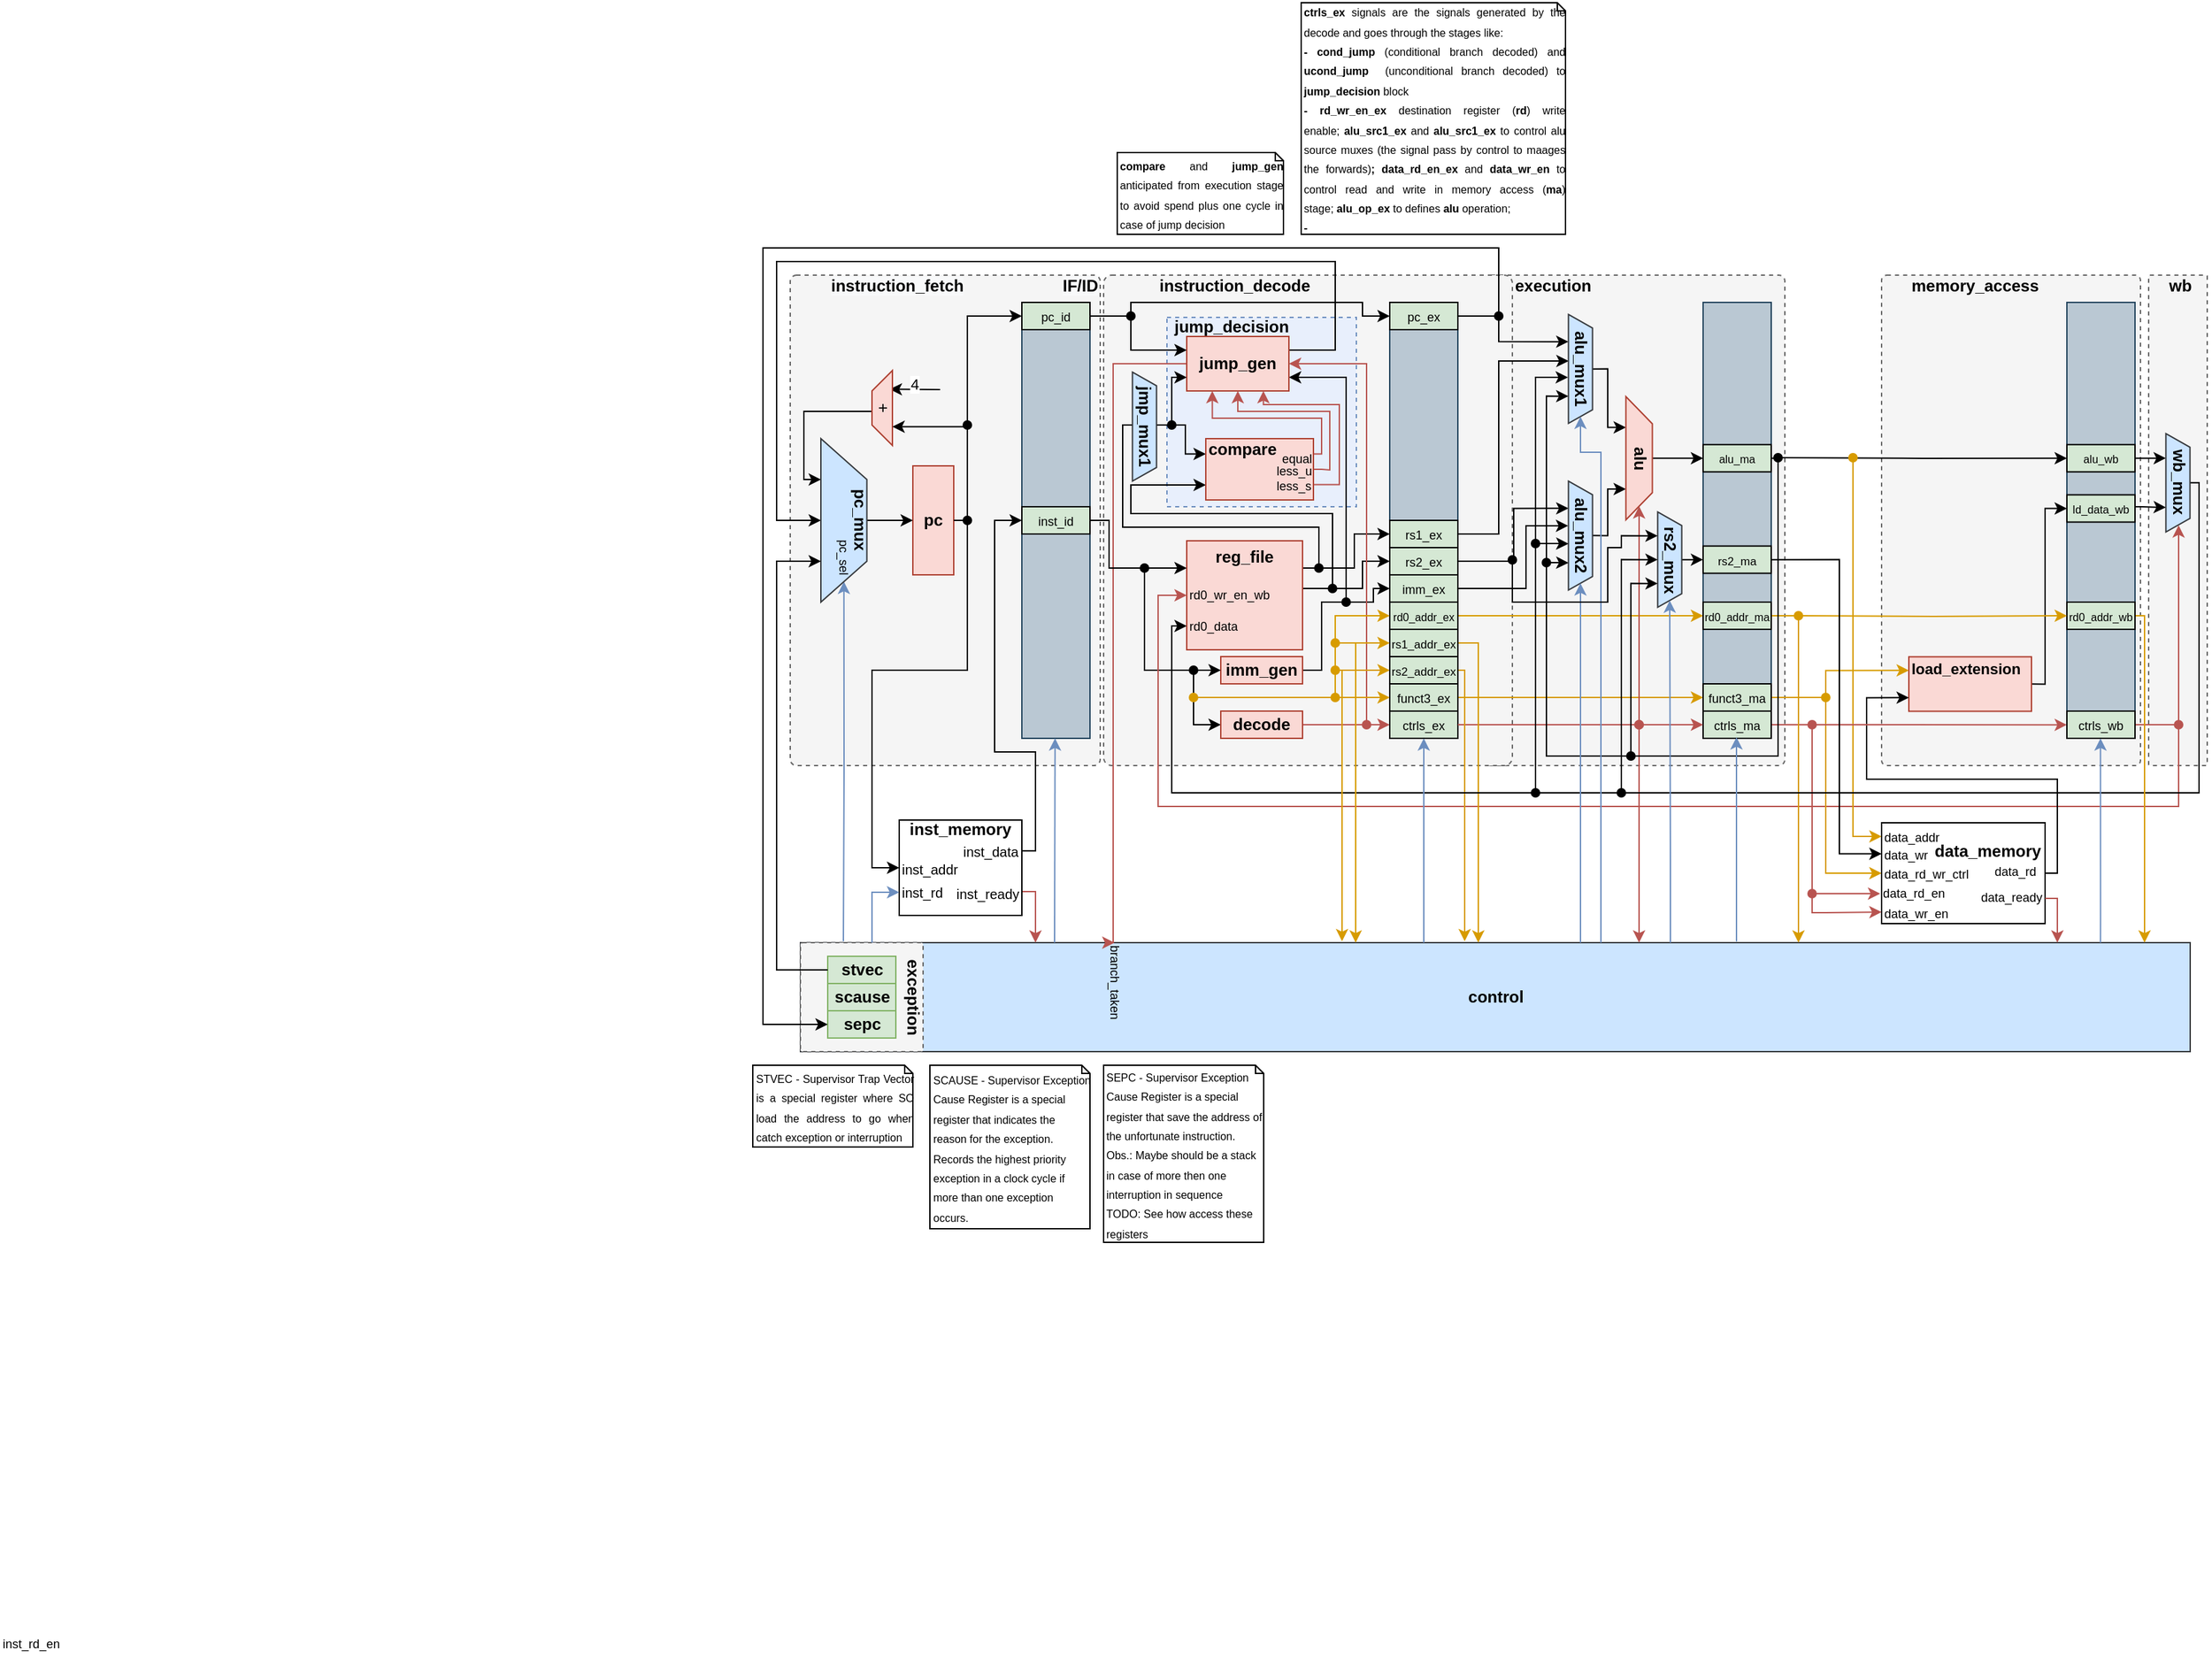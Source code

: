 <mxfile>
    <diagram id="wyKcCfq75oNQhs2NPCzN" name="Page-1">
        <mxGraphModel dx="1633" dy="913" grid="1" gridSize="10" guides="1" tooltips="1" connect="1" arrows="1" fold="1" page="1" pageScale="1" pageWidth="850" pageHeight="1100" math="0" shadow="0">
            <root>
                <mxCell id="0"/>
                <mxCell id="1" parent="0"/>
                <mxCell id="NCeSs-bA1MGElQ0poGbe-1" value="" style="rounded=1;whiteSpace=wrap;html=1;fillColor=#f5f5f5;arcSize=2;dashed=1;strokeColor=#666666;fontColor=#333333;" parent="1" vertex="1">
                    <mxGeometry x="1047" y="300" width="43" height="360" as="geometry"/>
                </mxCell>
                <mxCell id="b4qsae1GtTGbpRsn20jG-68" value="&lt;b&gt;control&lt;br&gt;&lt;/b&gt;" style="rounded=0;whiteSpace=wrap;html=1;arcSize=16;fillColor=#cce5ff;strokeColor=#36393d;" parent="1" vertex="1">
                    <mxGeometry x="57.5" y="790" width="1020" height="80" as="geometry"/>
                </mxCell>
                <mxCell id="Fz2poSbA32u4iH-60v5S-83" value="" style="rounded=1;whiteSpace=wrap;html=1;fillColor=#f5f5f5;arcSize=2;dashed=1;strokeColor=#666666;fontColor=#333333;" parent="1" vertex="1">
                    <mxGeometry x="57.5" y="790" width="90" height="80" as="geometry"/>
                </mxCell>
                <mxCell id="Fz2poSbA32u4iH-60v5S-70" value="" style="rounded=1;whiteSpace=wrap;html=1;fillColor=#f5f5f5;arcSize=2;dashed=1;strokeColor=#666666;fontColor=#333333;" parent="1" vertex="1">
                    <mxGeometry x="851" y="300" width="190" height="360" as="geometry"/>
                </mxCell>
                <mxCell id="Fz2poSbA32u4iH-60v5S-28" value="" style="rounded=1;whiteSpace=wrap;html=1;fillColor=#f5f5f5;arcSize=2;dashed=1;strokeColor=#666666;fontColor=#333333;" parent="1" vertex="1">
                    <mxGeometry x="560" y="300" width="220" height="360" as="geometry"/>
                </mxCell>
                <mxCell id="b4qsae1GtTGbpRsn20jG-65" value="" style="rounded=1;whiteSpace=wrap;html=1;fillColor=#f5f5f5;arcSize=2;dashed=1;strokeColor=#666666;fontColor=#333333;" parent="1" vertex="1">
                    <mxGeometry x="280" y="300" width="300" height="360" as="geometry"/>
                </mxCell>
                <mxCell id="b4qsae1GtTGbpRsn20jG-72" value="&lt;br&gt;&lt;br&gt;&lt;br&gt;&lt;br&gt;&lt;br&gt;&lt;br&gt;&lt;br&gt;&lt;br&gt;&lt;br style=&quot;font-size: 9px&quot;&gt;" style="whiteSpace=wrap;html=1;aspect=fixed;dashed=1;strokeColor=#6c8ebf;fillColor=#E8EFFC;" parent="1" vertex="1">
                    <mxGeometry x="326.5" y="331" width="139" height="139" as="geometry"/>
                </mxCell>
                <mxCell id="b4qsae1GtTGbpRsn20jG-28" value="" style="rounded=1;whiteSpace=wrap;html=1;fillColor=#f5f5f5;arcSize=2;dashed=1;strokeColor=#666666;fontColor=#333333;" parent="1" vertex="1">
                    <mxGeometry x="50" y="300" width="227.5" height="360" as="geometry"/>
                </mxCell>
                <mxCell id="b4qsae1GtTGbpRsn20jG-7" style="edgeStyle=orthogonalEdgeStyle;rounded=0;orthogonalLoop=1;jettySize=auto;html=1;fillColor=#dae8fc;strokeColor=#6c8ebf;" parent="1" target="VGdn9qnXfD1PkFWcfHbb-4" edge="1">
                    <mxGeometry relative="1" as="geometry">
                        <mxPoint x="89" y="789" as="sourcePoint"/>
                        <Array as="points"/>
                    </mxGeometry>
                </mxCell>
                <mxCell id="b4qsae1GtTGbpRsn20jG-11" style="edgeStyle=orthogonalEdgeStyle;rounded=0;orthogonalLoop=1;jettySize=auto;html=1;exitX=1.002;exitY=0.323;exitDx=0;exitDy=0;entryX=0;entryY=0.5;entryDx=0;entryDy=0;startArrow=none;startFill=0;exitPerimeter=0;" parent="1" source="JILo08CtkCkooH2g4kUF-1" target="b4qsae1GtTGbpRsn20jG-27" edge="1">
                    <mxGeometry relative="1" as="geometry">
                        <Array as="points">
                            <mxPoint x="230" y="723"/>
                            <mxPoint x="230" y="650"/>
                            <mxPoint x="200" y="650"/>
                            <mxPoint x="200" y="480"/>
                        </Array>
                    </mxGeometry>
                </mxCell>
                <mxCell id="b4qsae1GtTGbpRsn20jG-13" style="edgeStyle=orthogonalEdgeStyle;rounded=0;orthogonalLoop=1;jettySize=auto;html=1;exitX=1;exitY=0.75;exitDx=0;exitDy=0;startArrow=none;startFill=0;fillColor=#f8cecc;strokeColor=#b85450;" parent="1" source="JILo08CtkCkooH2g4kUF-1" edge="1">
                    <mxGeometry relative="1" as="geometry">
                        <mxPoint x="230" y="790" as="targetPoint"/>
                        <Array as="points">
                            <mxPoint x="230" y="753"/>
                        </Array>
                    </mxGeometry>
                </mxCell>
                <mxCell id="JILo08CtkCkooH2g4kUF-1" value="&lt;b&gt;inst_memory&lt;br&gt;&lt;br&gt;&lt;br&gt;&lt;br&gt;&lt;br&gt;&lt;/b&gt;" style="rounded=0;whiteSpace=wrap;html=1;arcSize=16;" parent="1" vertex="1">
                    <mxGeometry x="130" y="700" width="90" height="70" as="geometry"/>
                </mxCell>
                <mxCell id="VGdn9qnXfD1PkFWcfHbb-6" style="edgeStyle=orthogonalEdgeStyle;rounded=0;orthogonalLoop=1;jettySize=auto;html=1;exitX=0.5;exitY=0;exitDx=0;exitDy=0;entryX=0.25;entryY=1;entryDx=0;entryDy=0;" parent="1" source="b4qsae1GtTGbpRsn20jG-18" target="VGdn9qnXfD1PkFWcfHbb-4" edge="1">
                    <mxGeometry relative="1" as="geometry">
                        <Array as="points">
                            <mxPoint x="110" y="400"/>
                            <mxPoint x="60" y="400"/>
                            <mxPoint x="60" y="450"/>
                        </Array>
                    </mxGeometry>
                </mxCell>
                <mxCell id="VGdn9qnXfD1PkFWcfHbb-7" style="edgeStyle=orthogonalEdgeStyle;rounded=0;orthogonalLoop=1;jettySize=auto;html=1;entryX=0.5;entryY=1;entryDx=0;entryDy=0;exitX=1;exitY=0.25;exitDx=0;exitDy=0;" parent="1" source="b4qsae1GtTGbpRsn20jG-23" target="VGdn9qnXfD1PkFWcfHbb-4" edge="1">
                    <mxGeometry relative="1" as="geometry">
                        <mxPoint x="200" y="190" as="sourcePoint"/>
                        <Array as="points">
                            <mxPoint x="450" y="355"/>
                            <mxPoint x="450" y="290"/>
                            <mxPoint x="40" y="290"/>
                            <mxPoint x="40" y="480"/>
                        </Array>
                    </mxGeometry>
                </mxCell>
                <mxCell id="b4qsae1GtTGbpRsn20jG-10" style="edgeStyle=orthogonalEdgeStyle;rounded=0;orthogonalLoop=1;jettySize=auto;html=1;entryX=0;entryY=0.5;entryDx=0;entryDy=0;startArrow=oval;startFill=1;" parent="1" target="JILo08CtkCkooH2g4kUF-1" edge="1">
                    <mxGeometry relative="1" as="geometry">
                        <mxPoint x="180" y="480" as="sourcePoint"/>
                        <Array as="points">
                            <mxPoint x="180" y="590"/>
                            <mxPoint x="110" y="590"/>
                            <mxPoint x="110" y="735"/>
                        </Array>
                    </mxGeometry>
                </mxCell>
                <mxCell id="b4qsae1GtTGbpRsn20jG-20" value="4" style="edgeStyle=orthogonalEdgeStyle;rounded=0;orthogonalLoop=1;jettySize=auto;html=1;entryX=0.75;entryY=1;entryDx=0;entryDy=0;startArrow=none;startFill=0;" parent="1" edge="1">
                    <mxGeometry x="0.053" y="-4" relative="1" as="geometry">
                        <mxPoint x="160" y="384" as="sourcePoint"/>
                        <mxPoint x="123" y="383.75" as="targetPoint"/>
                        <Array as="points">
                            <mxPoint x="160" y="384"/>
                        </Array>
                        <mxPoint as="offset"/>
                    </mxGeometry>
                </mxCell>
                <mxCell id="b4qsae1GtTGbpRsn20jG-24" style="edgeStyle=orthogonalEdgeStyle;rounded=0;orthogonalLoop=1;jettySize=auto;html=1;startArrow=oval;startFill=1;entryX=0;entryY=0.5;entryDx=0;entryDy=0;" parent="1" target="b4qsae1GtTGbpRsn20jG-25" edge="1">
                    <mxGeometry relative="1" as="geometry">
                        <mxPoint x="180" y="410" as="sourcePoint"/>
                        <mxPoint x="240" y="270" as="targetPoint"/>
                        <Array as="points">
                            <mxPoint x="180" y="330"/>
                        </Array>
                    </mxGeometry>
                </mxCell>
                <mxCell id="VGdn9qnXfD1PkFWcfHbb-3" value="&lt;b&gt;pc&lt;br&gt;&lt;/b&gt;" style="rounded=0;whiteSpace=wrap;html=1;arcSize=16;fillColor=#fad9d5;strokeColor=#ae4132;" parent="1" vertex="1">
                    <mxGeometry x="140" y="440" width="30" height="80" as="geometry"/>
                </mxCell>
                <mxCell id="VGdn9qnXfD1PkFWcfHbb-5" style="edgeStyle=orthogonalEdgeStyle;rounded=0;orthogonalLoop=1;jettySize=auto;html=1;exitX=0.5;exitY=0;exitDx=0;exitDy=0;entryX=0;entryY=0.5;entryDx=0;entryDy=0;" parent="1" source="VGdn9qnXfD1PkFWcfHbb-4" target="VGdn9qnXfD1PkFWcfHbb-3" edge="1">
                    <mxGeometry relative="1" as="geometry"/>
                </mxCell>
                <mxCell id="VGdn9qnXfD1PkFWcfHbb-4" value="&lt;b&gt;&lt;br&gt;&lt;br&gt;&lt;br&gt;&lt;/b&gt;" style="shape=trapezoid;perimeter=trapezoidPerimeter;whiteSpace=wrap;html=1;fixedSize=1;rotation=90;size=30;fillColor=#cce5ff;strokeColor=#36393d;" parent="1" vertex="1">
                    <mxGeometry x="29.38" y="463.13" width="120" height="33.75" as="geometry"/>
                </mxCell>
                <mxCell id="b4qsae1GtTGbpRsn20jG-3" value="&lt;div style=&quot;text-align: justify&quot;&gt;&lt;span style=&quot;font-size: 8px&quot;&gt;STVEC - Supervisor Trap Vector is a special register where SO load the address to go when catch exception or interruption&lt;/span&gt;&lt;/div&gt;" style="shape=note;whiteSpace=wrap;html=1;backgroundOutline=1;darkOpacity=0.05;size=6;align=left;" parent="1" vertex="1">
                    <mxGeometry x="22.5" y="880" width="117.5" height="60" as="geometry"/>
                </mxCell>
                <mxCell id="b4qsae1GtTGbpRsn20jG-8" value="&lt;b&gt;&lt;br&gt;&lt;/b&gt;" style="rounded=0;whiteSpace=wrap;html=1;arcSize=16;fillColor=#bac8d3;strokeColor=#23445d;" parent="1" vertex="1">
                    <mxGeometry x="220" y="320" width="50" height="320" as="geometry"/>
                </mxCell>
                <mxCell id="b4qsae1GtTGbpRsn20jG-12" style="edgeStyle=orthogonalEdgeStyle;rounded=0;orthogonalLoop=1;jettySize=auto;html=1;startArrow=none;startFill=0;fillColor=#dae8fc;strokeColor=#6c8ebf;entryX=0;entryY=0.75;entryDx=0;entryDy=0;" parent="1" target="JILo08CtkCkooH2g4kUF-1" edge="1">
                    <mxGeometry relative="1" as="geometry">
                        <mxPoint x="110" y="790" as="sourcePoint"/>
                        <Array as="points">
                            <mxPoint x="110" y="753"/>
                            <mxPoint x="130" y="753"/>
                        </Array>
                        <mxPoint x="120" y="750" as="targetPoint"/>
                    </mxGeometry>
                </mxCell>
                <mxCell id="b4qsae1GtTGbpRsn20jG-15" value="&lt;span style=&quot;color: rgb(0 , 0 , 0) ; font-family: &amp;#34;helvetica&amp;#34; ; font-style: normal ; font-weight: 400 ; letter-spacing: normal ; text-align: center ; text-indent: 0px ; text-transform: none ; word-spacing: 0px ; background-color: rgb(255 , 255 , 255) ; display: inline ; float: none&quot;&gt;&lt;font style=&quot;font-size: 9px&quot;&gt;inst_rd_en&lt;/font&gt;&lt;/span&gt;" style="text;whiteSpace=wrap;html=1;" parent="1" vertex="1">
                    <mxGeometry x="-530" y="1290" width="50" height="30" as="geometry"/>
                </mxCell>
                <mxCell id="b4qsae1GtTGbpRsn20jG-17" value="&lt;div style=&quot;text-align: center&quot;&gt;&lt;font face=&quot;helvetica&quot; size=&quot;1&quot; color=&quot;#000000&quot;&gt;inst_ready&lt;/font&gt;&lt;/div&gt;" style="text;whiteSpace=wrap;html=1;" parent="1" vertex="1">
                    <mxGeometry x="170" y="740" width="50" height="30" as="geometry"/>
                </mxCell>
                <mxCell id="b4qsae1GtTGbpRsn20jG-18" value="+" style="shape=trapezoid;perimeter=trapezoidPerimeter;whiteSpace=wrap;html=1;fixedSize=1;size=15;rotation=-90;fillColor=#fad9d5;strokeColor=#ae4132;" parent="1" vertex="1">
                    <mxGeometry x="90" y="390" width="55" height="15" as="geometry"/>
                </mxCell>
                <mxCell id="b4qsae1GtTGbpRsn20jG-19" style="edgeStyle=orthogonalEdgeStyle;rounded=0;orthogonalLoop=1;jettySize=auto;html=1;exitX=1;exitY=0.5;exitDx=0;exitDy=0;entryX=0.25;entryY=1;entryDx=0;entryDy=0;" parent="1" source="VGdn9qnXfD1PkFWcfHbb-3" target="b4qsae1GtTGbpRsn20jG-18" edge="1">
                    <mxGeometry relative="1" as="geometry">
                        <Array as="points">
                            <mxPoint x="180" y="480"/>
                            <mxPoint x="180" y="411"/>
                        </Array>
                        <mxPoint x="170" y="480" as="sourcePoint"/>
                        <mxPoint x="65" y="450" as="targetPoint"/>
                    </mxGeometry>
                </mxCell>
                <mxCell id="b4qsae1GtTGbpRsn20jG-35" style="edgeStyle=orthogonalEdgeStyle;rounded=0;orthogonalLoop=1;jettySize=auto;html=1;exitX=1;exitY=0.25;exitDx=0;exitDy=0;startArrow=none;startFill=0;entryX=0;entryY=0.5;entryDx=0;entryDy=0;" parent="1" source="b4qsae1GtTGbpRsn20jG-21" target="b4qsae1GtTGbpRsn20jG-36" edge="1">
                    <mxGeometry relative="1" as="geometry">
                        <mxPoint x="466" y="497.5" as="targetPoint"/>
                        <Array as="points">
                            <mxPoint x="464" y="515"/>
                            <mxPoint x="464" y="490"/>
                        </Array>
                    </mxGeometry>
                </mxCell>
                <mxCell id="b4qsae1GtTGbpRsn20jG-38" style="edgeStyle=orthogonalEdgeStyle;rounded=0;orthogonalLoop=1;jettySize=auto;html=1;exitX=1;exitY=0.5;exitDx=0;exitDy=0;entryX=0;entryY=0.5;entryDx=0;entryDy=0;startArrow=none;startFill=0;" parent="1" source="b4qsae1GtTGbpRsn20jG-21" target="b4qsae1GtTGbpRsn20jG-37" edge="1">
                    <mxGeometry relative="1" as="geometry">
                        <Array as="points">
                            <mxPoint x="426" y="530"/>
                            <mxPoint x="470" y="530"/>
                            <mxPoint x="470" y="510"/>
                        </Array>
                    </mxGeometry>
                </mxCell>
                <mxCell id="b4qsae1GtTGbpRsn20jG-40" style="edgeStyle=orthogonalEdgeStyle;rounded=0;orthogonalLoop=1;jettySize=auto;html=1;exitX=1;exitY=0.5;exitDx=0;exitDy=0;entryX=0;entryY=0.5;entryDx=0;entryDy=0;startArrow=none;startFill=0;" parent="1" source="b4qsae1GtTGbpRsn20jG-22" target="b4qsae1GtTGbpRsn20jG-39" edge="1">
                    <mxGeometry relative="1" as="geometry">
                        <Array as="points">
                            <mxPoint x="440" y="590"/>
                            <mxPoint x="440" y="540"/>
                            <mxPoint x="478" y="540"/>
                            <mxPoint x="478" y="530"/>
                        </Array>
                    </mxGeometry>
                </mxCell>
                <mxCell id="b4qsae1GtTGbpRsn20jG-45" style="edgeStyle=orthogonalEdgeStyle;rounded=0;orthogonalLoop=1;jettySize=auto;html=1;entryX=0;entryY=0.25;entryDx=0;entryDy=0;startArrow=oval;startFill=1;" parent="1" target="b4qsae1GtTGbpRsn20jG-34" edge="1">
                    <mxGeometry relative="1" as="geometry">
                        <mxPoint x="438" y="515" as="sourcePoint"/>
                        <Array as="points">
                            <mxPoint x="438" y="485"/>
                            <mxPoint x="294" y="485"/>
                            <mxPoint x="294" y="410"/>
                            <mxPoint x="340" y="410"/>
                            <mxPoint x="340" y="431"/>
                        </Array>
                    </mxGeometry>
                </mxCell>
                <mxCell id="b4qsae1GtTGbpRsn20jG-46" style="edgeStyle=orthogonalEdgeStyle;rounded=0;orthogonalLoop=1;jettySize=auto;html=1;entryX=0;entryY=0.75;entryDx=0;entryDy=0;startArrow=oval;startFill=1;" parent="1" target="b4qsae1GtTGbpRsn20jG-34" edge="1">
                    <mxGeometry relative="1" as="geometry">
                        <mxPoint x="448" y="530" as="sourcePoint"/>
                        <Array as="points">
                            <mxPoint x="448" y="475"/>
                            <mxPoint x="300" y="475"/>
                            <mxPoint x="300" y="454"/>
                            <mxPoint x="355" y="454"/>
                        </Array>
                    </mxGeometry>
                </mxCell>
                <mxCell id="b4qsae1GtTGbpRsn20jG-21" value="&lt;b&gt;reg_file&lt;br&gt;&lt;br&gt;&lt;br&gt;&lt;br&gt;&lt;br&gt;&lt;/b&gt;" style="rounded=0;whiteSpace=wrap;html=1;arcSize=16;fillColor=#fad9d5;strokeColor=#ae4132;" parent="1" vertex="1">
                    <mxGeometry x="341" y="495" width="85" height="80" as="geometry"/>
                </mxCell>
                <mxCell id="b4qsae1GtTGbpRsn20jG-48" style="edgeStyle=orthogonalEdgeStyle;rounded=0;orthogonalLoop=1;jettySize=auto;html=1;entryX=1;entryY=0.75;entryDx=0;entryDy=0;startArrow=oval;startFill=1;" parent="1" target="b4qsae1GtTGbpRsn20jG-23" edge="1">
                    <mxGeometry relative="1" as="geometry">
                        <mxPoint x="458" y="540" as="sourcePoint"/>
                        <Array as="points">
                            <mxPoint x="458" y="375"/>
                        </Array>
                    </mxGeometry>
                </mxCell>
                <mxCell id="b4qsae1GtTGbpRsn20jG-22" value="&lt;b&gt;imm_gen&lt;br&gt;&lt;/b&gt;" style="rounded=0;whiteSpace=wrap;html=1;arcSize=16;fillColor=#fad9d5;strokeColor=#ae4132;" parent="1" vertex="1">
                    <mxGeometry x="366" y="580" width="60" height="20" as="geometry"/>
                </mxCell>
                <mxCell id="tZ5NApPWnwYRQZ82Oid6-1" style="edgeStyle=orthogonalEdgeStyle;rounded=0;orthogonalLoop=1;jettySize=auto;html=1;exitX=0;exitY=0.5;exitDx=0;exitDy=0;fillColor=#f8cecc;strokeColor=#b85450;entryX=0;entryY=0.5;entryDx=0;entryDy=0;" parent="1" source="b4qsae1GtTGbpRsn20jG-23" edge="1" target="dy5KOHtYrhKmbJC3oO2Y-1">
                    <mxGeometry relative="1" as="geometry">
                        <mxPoint x="301" y="790" as="targetPoint"/>
                        <Array as="points">
                            <mxPoint x="287" y="365"/>
                            <mxPoint x="287" y="790"/>
                        </Array>
                    </mxGeometry>
                </mxCell>
                <mxCell id="b4qsae1GtTGbpRsn20jG-23" value="&lt;b&gt;jump_gen&lt;br&gt;&lt;/b&gt;" style="rounded=0;whiteSpace=wrap;html=1;arcSize=16;fillColor=#fad9d5;strokeColor=#ae4132;" parent="1" vertex="1">
                    <mxGeometry x="341" y="345" width="75" height="40" as="geometry"/>
                </mxCell>
                <mxCell id="b4qsae1GtTGbpRsn20jG-47" style="edgeStyle=orthogonalEdgeStyle;rounded=0;orthogonalLoop=1;jettySize=auto;html=1;exitX=1;exitY=0.5;exitDx=0;exitDy=0;entryX=0;entryY=0.25;entryDx=0;entryDy=0;startArrow=none;startFill=0;" parent="1" source="b4qsae1GtTGbpRsn20jG-25" target="b4qsae1GtTGbpRsn20jG-23" edge="1">
                    <mxGeometry relative="1" as="geometry">
                        <Array as="points">
                            <mxPoint x="300" y="330"/>
                            <mxPoint x="300" y="355"/>
                        </Array>
                    </mxGeometry>
                </mxCell>
                <mxCell id="b4qsae1GtTGbpRsn20jG-61" style="edgeStyle=orthogonalEdgeStyle;rounded=0;orthogonalLoop=1;jettySize=auto;html=1;entryX=0;entryY=0.5;entryDx=0;entryDy=0;startArrow=oval;startFill=1;" parent="1" target="b4qsae1GtTGbpRsn20jG-60" edge="1">
                    <mxGeometry relative="1" as="geometry">
                        <mxPoint x="300" y="330" as="sourcePoint"/>
                        <Array as="points">
                            <mxPoint x="300" y="320"/>
                            <mxPoint x="470" y="320"/>
                            <mxPoint x="470" y="330"/>
                        </Array>
                    </mxGeometry>
                </mxCell>
                <mxCell id="b4qsae1GtTGbpRsn20jG-25" value="&lt;font style=&quot;font-size: 9px&quot;&gt;pc_id&lt;/font&gt;" style="rounded=0;whiteSpace=wrap;html=1;arcSize=16;fillColor=#d5e8d4;" parent="1" vertex="1">
                    <mxGeometry x="220" y="320" width="50" height="20" as="geometry"/>
                </mxCell>
                <mxCell id="b4qsae1GtTGbpRsn20jG-26" value="&lt;meta charset=&quot;utf-8&quot;&gt;&lt;b style=&quot;color: rgb(0, 0, 0); font-family: helvetica; font-size: 12px; font-style: normal; letter-spacing: normal; text-align: center; text-indent: 0px; text-transform: none; word-spacing: 0px; background-color: rgb(248, 249, 250);&quot;&gt;IF/ID&lt;/b&gt;" style="text;whiteSpace=wrap;html=1;" parent="1" vertex="1">
                    <mxGeometry x="247.5" y="294" width="30" height="30" as="geometry"/>
                </mxCell>
                <mxCell id="b4qsae1GtTGbpRsn20jG-31" style="edgeStyle=orthogonalEdgeStyle;rounded=0;orthogonalLoop=1;jettySize=auto;html=1;exitX=1;exitY=0.5;exitDx=0;exitDy=0;entryX=0;entryY=0.5;entryDx=0;entryDy=0;startArrow=none;startFill=0;" parent="1" source="b4qsae1GtTGbpRsn20jG-27" target="b4qsae1GtTGbpRsn20jG-22" edge="1">
                    <mxGeometry relative="1" as="geometry">
                        <Array as="points">
                            <mxPoint x="284" y="480"/>
                            <mxPoint x="284" y="515"/>
                            <mxPoint x="310" y="515"/>
                            <mxPoint x="310" y="590"/>
                        </Array>
                    </mxGeometry>
                </mxCell>
                <mxCell id="b4qsae1GtTGbpRsn20jG-32" style="edgeStyle=orthogonalEdgeStyle;rounded=0;orthogonalLoop=1;jettySize=auto;html=1;startArrow=oval;startFill=1;entryX=0;entryY=0.25;entryDx=0;entryDy=0;" parent="1" target="b4qsae1GtTGbpRsn20jG-21" edge="1">
                    <mxGeometry relative="1" as="geometry">
                        <mxPoint x="310" y="515" as="sourcePoint"/>
                    </mxGeometry>
                </mxCell>
                <mxCell id="b4qsae1GtTGbpRsn20jG-27" value="&lt;font style=&quot;font-size: 9px&quot;&gt;inst_id&lt;/font&gt;" style="rounded=0;whiteSpace=wrap;html=1;arcSize=16;fillColor=#d5e8d4;" parent="1" vertex="1">
                    <mxGeometry x="220" y="470" width="50" height="20" as="geometry"/>
                </mxCell>
                <mxCell id="b4qsae1GtTGbpRsn20jG-30" value="&lt;b style=&quot;color: rgb(0 , 0 , 0) ; font-family: &amp;#34;helvetica&amp;#34; ; font-size: 12px ; font-style: normal ; letter-spacing: normal ; text-align: center ; text-indent: 0px ; text-transform: none ; word-spacing: 0px ; background-color: rgb(248 , 249 , 250)&quot;&gt;instruction_fetch&lt;/b&gt;" style="text;whiteSpace=wrap;html=1;" parent="1" vertex="1">
                    <mxGeometry x="77.5" y="294" width="100" height="30" as="geometry"/>
                </mxCell>
                <mxCell id="b4qsae1GtTGbpRsn20jG-41" style="edgeStyle=orthogonalEdgeStyle;rounded=0;orthogonalLoop=1;jettySize=auto;html=1;startArrow=oval;startFill=1;entryX=0;entryY=0.5;entryDx=0;entryDy=0;fillColor=#f8cecc;strokeColor=#b85450;" parent="1" target="b4qsae1GtTGbpRsn20jG-21" edge="1">
                    <mxGeometry relative="1" as="geometry">
                        <mxPoint x="1069" y="630" as="sourcePoint"/>
                        <mxPoint x="328" y="530" as="targetPoint"/>
                        <Array as="points">
                            <mxPoint x="1069" y="690"/>
                            <mxPoint x="320" y="690"/>
                            <mxPoint x="320" y="535"/>
                        </Array>
                    </mxGeometry>
                </mxCell>
                <mxCell id="b4qsae1GtTGbpRsn20jG-33" value="&lt;b&gt;&lt;br&gt;&lt;/b&gt;" style="rounded=0;whiteSpace=wrap;html=1;arcSize=16;fillColor=#bac8d3;strokeColor=#23445d;" parent="1" vertex="1">
                    <mxGeometry x="490" y="320" width="50" height="320" as="geometry"/>
                </mxCell>
                <mxCell id="b4qsae1GtTGbpRsn20jG-52" style="edgeStyle=orthogonalEdgeStyle;rounded=0;orthogonalLoop=1;jettySize=auto;html=1;exitX=1;exitY=0.25;exitDx=0;exitDy=0;entryX=0.25;entryY=1;entryDx=0;entryDy=0;startArrow=none;startFill=0;fillColor=#f8cecc;strokeColor=#b85450;" parent="1" source="b4qsae1GtTGbpRsn20jG-34" target="b4qsae1GtTGbpRsn20jG-23" edge="1">
                    <mxGeometry relative="1" as="geometry">
                        <Array as="points">
                            <mxPoint x="440" y="431"/>
                            <mxPoint x="440" y="405"/>
                            <mxPoint x="360" y="405"/>
                        </Array>
                    </mxGeometry>
                </mxCell>
                <mxCell id="b4qsae1GtTGbpRsn20jG-54" style="edgeStyle=orthogonalEdgeStyle;rounded=0;orthogonalLoop=1;jettySize=auto;html=1;exitX=1;exitY=0.75;exitDx=0;exitDy=0;entryX=0.75;entryY=1;entryDx=0;entryDy=0;startArrow=none;startFill=0;fillColor=#f8cecc;strokeColor=#b85450;" parent="1" source="b4qsae1GtTGbpRsn20jG-34" target="b4qsae1GtTGbpRsn20jG-23" edge="1">
                    <mxGeometry relative="1" as="geometry">
                        <Array as="points">
                            <mxPoint x="453" y="454"/>
                            <mxPoint x="453" y="395"/>
                            <mxPoint x="397" y="395"/>
                        </Array>
                    </mxGeometry>
                </mxCell>
                <mxCell id="b4qsae1GtTGbpRsn20jG-56" style="edgeStyle=orthogonalEdgeStyle;rounded=0;orthogonalLoop=1;jettySize=auto;html=1;exitX=1;exitY=0.5;exitDx=0;exitDy=0;entryX=0.5;entryY=1;entryDx=0;entryDy=0;startArrow=none;startFill=0;fillColor=#f8cecc;strokeColor=#b85450;" parent="1" source="b4qsae1GtTGbpRsn20jG-34" target="b4qsae1GtTGbpRsn20jG-23" edge="1">
                    <mxGeometry relative="1" as="geometry">
                        <Array as="points">
                            <mxPoint x="440" y="443"/>
                            <mxPoint x="446" y="443"/>
                            <mxPoint x="446" y="400"/>
                            <mxPoint x="379" y="400"/>
                        </Array>
                    </mxGeometry>
                </mxCell>
                <mxCell id="b4qsae1GtTGbpRsn20jG-58" style="edgeStyle=orthogonalEdgeStyle;rounded=0;orthogonalLoop=1;jettySize=auto;html=1;entryX=0;entryY=0.75;entryDx=0;entryDy=0;startArrow=oval;startFill=1;" parent="1" target="b4qsae1GtTGbpRsn20jG-23" edge="1">
                    <mxGeometry relative="1" as="geometry">
                        <mxPoint x="330" y="410" as="sourcePoint"/>
                        <Array as="points">
                            <mxPoint x="330" y="375"/>
                        </Array>
                    </mxGeometry>
                </mxCell>
                <mxCell id="b4qsae1GtTGbpRsn20jG-34" value="&lt;b&gt;&amp;nbsp; &amp;nbsp; &amp;nbsp; &amp;nbsp; &amp;nbsp;&lt;br&gt;&lt;br&gt;&lt;br&gt;&lt;/b&gt;" style="rounded=0;whiteSpace=wrap;html=1;arcSize=16;fillColor=#fad9d5;strokeColor=#ae4132;" parent="1" vertex="1">
                    <mxGeometry x="355" y="420" width="79" height="45" as="geometry"/>
                </mxCell>
                <mxCell id="Gpd04IrdPUYFM9LTFJs2-4" style="edgeStyle=orthogonalEdgeStyle;rounded=0;orthogonalLoop=1;jettySize=auto;html=1;exitX=1;exitY=0.5;exitDx=0;exitDy=0;entryX=0.428;entryY=0.994;entryDx=0;entryDy=0;entryPerimeter=0;" parent="1" source="b4qsae1GtTGbpRsn20jG-36" target="Gpd04IrdPUYFM9LTFJs2-12" edge="1">
                    <mxGeometry relative="1" as="geometry">
                        <mxPoint x="600" y="370" as="targetPoint"/>
                        <Array as="points">
                            <mxPoint x="570" y="490"/>
                            <mxPoint x="570" y="363"/>
                            <mxPoint x="621" y="363"/>
                        </Array>
                    </mxGeometry>
                </mxCell>
                <mxCell id="b4qsae1GtTGbpRsn20jG-36" value="&lt;font style=&quot;font-size: 9px&quot;&gt;rs1_ex&lt;/font&gt;" style="rounded=0;whiteSpace=wrap;html=1;arcSize=16;fillColor=#d5e8d4;" parent="1" vertex="1">
                    <mxGeometry x="490" y="480" width="50" height="20" as="geometry"/>
                </mxCell>
                <mxCell id="Gpd04IrdPUYFM9LTFJs2-5" style="edgeStyle=orthogonalEdgeStyle;rounded=0;orthogonalLoop=1;jettySize=auto;html=1;exitX=1;exitY=0.5;exitDx=0;exitDy=0;entryX=0.25;entryY=1;entryDx=0;entryDy=0;" parent="1" source="b4qsae1GtTGbpRsn20jG-37" target="Gpd04IrdPUYFM9LTFJs2-2" edge="1">
                    <mxGeometry relative="1" as="geometry">
                        <Array as="points">
                            <mxPoint x="581" y="510"/>
                            <mxPoint x="581" y="471"/>
                        </Array>
                    </mxGeometry>
                </mxCell>
                <mxCell id="b4qsae1GtTGbpRsn20jG-37" value="&lt;font style=&quot;font-size: 9px&quot;&gt;rs2_ex&lt;/font&gt;" style="rounded=0;whiteSpace=wrap;html=1;arcSize=16;fillColor=#d5e8d4;" parent="1" vertex="1">
                    <mxGeometry x="490" y="500" width="50" height="20" as="geometry"/>
                </mxCell>
                <mxCell id="Gpd04IrdPUYFM9LTFJs2-6" style="edgeStyle=orthogonalEdgeStyle;rounded=0;orthogonalLoop=1;jettySize=auto;html=1;exitX=1;exitY=0.5;exitDx=0;exitDy=0;entryX=0.41;entryY=1.01;entryDx=0;entryDy=0;entryPerimeter=0;" parent="1" source="b4qsae1GtTGbpRsn20jG-39" target="Gpd04IrdPUYFM9LTFJs2-2" edge="1">
                    <mxGeometry relative="1" as="geometry">
                        <Array as="points">
                            <mxPoint x="590" y="530"/>
                            <mxPoint x="590" y="484"/>
                        </Array>
                        <mxPoint x="610" y="570" as="targetPoint"/>
                    </mxGeometry>
                </mxCell>
                <mxCell id="b4qsae1GtTGbpRsn20jG-39" value="&lt;font style=&quot;font-size: 9px&quot;&gt;imm_ex&lt;/font&gt;" style="rounded=0;whiteSpace=wrap;html=1;arcSize=16;fillColor=#d5e8d4;" parent="1" vertex="1">
                    <mxGeometry x="490" y="520" width="50" height="20" as="geometry"/>
                </mxCell>
                <mxCell id="b4qsae1GtTGbpRsn20jG-70" style="edgeStyle=orthogonalEdgeStyle;rounded=0;orthogonalLoop=1;jettySize=auto;html=1;entryX=0;entryY=0.5;entryDx=0;entryDy=0;startArrow=oval;startFill=1;" parent="1" target="b4qsae1GtTGbpRsn20jG-69" edge="1">
                    <mxGeometry relative="1" as="geometry">
                        <mxPoint x="346" y="590" as="sourcePoint"/>
                        <Array as="points">
                            <mxPoint x="346" y="630"/>
                        </Array>
                    </mxGeometry>
                </mxCell>
                <mxCell id="b4qsae1GtTGbpRsn20jG-42" value="&lt;span style=&quot;color: rgb(0 , 0 , 0) ; font-family: &amp;#34;helvetica&amp;#34; ; font-style: normal ; font-weight: 400 ; letter-spacing: normal ; text-align: center ; text-indent: 0px ; text-transform: none ; word-spacing: 0px ; display: inline ; float: none&quot;&gt;&lt;font style=&quot;font-size: 9px&quot;&gt;rd0_data&lt;/font&gt;&lt;/span&gt;" style="text;whiteSpace=wrap;html=1;" parent="1" vertex="1">
                    <mxGeometry x="341" y="542.5" width="50" height="30" as="geometry"/>
                </mxCell>
                <mxCell id="b4qsae1GtTGbpRsn20jG-44" value="&lt;span style=&quot;color: rgb(0 , 0 , 0) ; font-family: &amp;#34;helvetica&amp;#34; ; font-style: normal ; font-weight: 400 ; letter-spacing: normal ; text-align: center ; text-indent: 0px ; text-transform: none ; word-spacing: 0px ; display: inline ; float: none&quot;&gt;&lt;font style=&quot;font-size: 9px&quot;&gt;rd0_wr_en_wb&lt;/font&gt;&lt;/span&gt;" style="text;whiteSpace=wrap;html=1;" parent="1" vertex="1">
                    <mxGeometry x="341" y="520" width="50" height="30" as="geometry"/>
                </mxCell>
                <mxCell id="Gpd04IrdPUYFM9LTFJs2-3" style="edgeStyle=orthogonalEdgeStyle;rounded=0;orthogonalLoop=1;jettySize=auto;html=1;exitX=1;exitY=0.5;exitDx=0;exitDy=0;entryX=0.25;entryY=1;entryDx=0;entryDy=0;" parent="1" source="b4qsae1GtTGbpRsn20jG-60" target="Gpd04IrdPUYFM9LTFJs2-12" edge="1">
                    <mxGeometry relative="1" as="geometry">
                        <mxPoint x="600" y="345" as="targetPoint"/>
                        <Array as="points">
                            <mxPoint x="570" y="330"/>
                            <mxPoint x="570" y="349"/>
                        </Array>
                    </mxGeometry>
                </mxCell>
                <mxCell id="b4qsae1GtTGbpRsn20jG-60" value="&lt;font style=&quot;font-size: 9px&quot;&gt;pc_ex&lt;/font&gt;" style="rounded=0;whiteSpace=wrap;html=1;arcSize=16;fillColor=#d5e8d4;" parent="1" vertex="1">
                    <mxGeometry x="490" y="320" width="50" height="20" as="geometry"/>
                </mxCell>
                <mxCell id="b4qsae1GtTGbpRsn20jG-62" value="&lt;span style=&quot;color: rgb(0 , 0 , 0) ; font-family: &amp;#34;helvetica&amp;#34; ; font-style: normal ; font-weight: 400 ; letter-spacing: normal ; text-align: center ; text-indent: 0px ; text-transform: none ; word-spacing: 0px ; display: inline ; float: none&quot;&gt;&lt;font style=&quot;font-size: 9px&quot;&gt;less_s&lt;/font&gt;&lt;/span&gt;" style="text;whiteSpace=wrap;html=1;" parent="1" vertex="1">
                    <mxGeometry x="405" y="440" width="32" height="32.5" as="geometry"/>
                </mxCell>
                <mxCell id="b4qsae1GtTGbpRsn20jG-63" value="&lt;span style=&quot;color: rgb(0 , 0 , 0) ; font-family: &amp;#34;helvetica&amp;#34; ; font-style: normal ; font-weight: 400 ; letter-spacing: normal ; text-align: center ; text-indent: 0px ; text-transform: none ; word-spacing: 0px ; display: inline ; float: none&quot;&gt;&lt;font style=&quot;font-size: 9px&quot;&gt;less_u&lt;/font&gt;&lt;/span&gt;" style="text;whiteSpace=wrap;html=1;" parent="1" vertex="1">
                    <mxGeometry x="405" y="428.75" width="32" height="21.25" as="geometry"/>
                </mxCell>
                <mxCell id="b4qsae1GtTGbpRsn20jG-64" value="&lt;span style=&quot;color: rgb(0 , 0 , 0) ; font-family: &amp;#34;helvetica&amp;#34; ; font-style: normal ; font-weight: 400 ; letter-spacing: normal ; text-align: center ; text-indent: 0px ; text-transform: none ; word-spacing: 0px ; display: inline ; float: none&quot;&gt;&lt;font style=&quot;font-size: 9px&quot;&gt;equal&lt;/font&gt;&lt;/span&gt;" style="text;whiteSpace=wrap;html=1;" parent="1" vertex="1">
                    <mxGeometry x="409" y="420" width="29" height="20" as="geometry"/>
                </mxCell>
                <mxCell id="b4qsae1GtTGbpRsn20jG-66" value="&lt;b style=&quot;color: rgb(0 , 0 , 0) ; font-family: &amp;#34;helvetica&amp;#34; ; font-size: 12px ; font-style: normal ; letter-spacing: normal ; text-align: center ; text-indent: 0px ; text-transform: none ; word-spacing: 0px&quot;&gt;instruction_decode&lt;/b&gt;" style="text;whiteSpace=wrap;html=1;" parent="1" vertex="1">
                    <mxGeometry x="319" y="294" width="111" height="30" as="geometry"/>
                </mxCell>
                <mxCell id="pmfwQYRfdc990FckYsbK-4" style="edgeStyle=orthogonalEdgeStyle;rounded=0;orthogonalLoop=1;jettySize=auto;html=1;exitX=1;exitY=0.5;exitDx=0;exitDy=0;entryX=0;entryY=0.5;entryDx=0;entryDy=0;fillColor=#f8cecc;strokeColor=#b85450;" parent="1" source="b4qsae1GtTGbpRsn20jG-69" target="pmfwQYRfdc990FckYsbK-1" edge="1">
                    <mxGeometry relative="1" as="geometry"/>
                </mxCell>
                <mxCell id="tZ5NApPWnwYRQZ82Oid6-2" style="edgeStyle=orthogonalEdgeStyle;rounded=0;orthogonalLoop=1;jettySize=auto;html=1;entryX=1;entryY=0.5;entryDx=0;entryDy=0;startArrow=oval;startFill=1;fillColor=#f8cecc;strokeColor=#b85450;" parent="1" target="b4qsae1GtTGbpRsn20jG-23" edge="1">
                    <mxGeometry relative="1" as="geometry">
                        <mxPoint x="473" y="630" as="sourcePoint"/>
                        <Array as="points">
                            <mxPoint x="473" y="625"/>
                            <mxPoint x="473" y="365"/>
                        </Array>
                    </mxGeometry>
                </mxCell>
                <mxCell id="b4qsae1GtTGbpRsn20jG-69" value="&lt;b&gt;decode&lt;br&gt;&lt;/b&gt;" style="rounded=0;whiteSpace=wrap;html=1;arcSize=16;fillColor=#fad9d5;strokeColor=#ae4132;" parent="1" vertex="1">
                    <mxGeometry x="366" y="620" width="60" height="20" as="geometry"/>
                </mxCell>
                <mxCell id="b4qsae1GtTGbpRsn20jG-71" value="&lt;div style=&quot;text-align: justify&quot;&gt;&lt;span style=&quot;font-size: 8px&quot;&gt;&lt;b&gt;compare&lt;/b&gt; and &lt;b&gt;jump_gen&lt;/b&gt; anticipated from execution stage to avoid spend plus one cycle in case of jump decision&lt;/span&gt;&lt;/div&gt;" style="shape=note;whiteSpace=wrap;html=1;backgroundOutline=1;darkOpacity=0.05;size=6;align=left;" parent="1" vertex="1">
                    <mxGeometry x="290" y="210" width="122" height="60" as="geometry"/>
                </mxCell>
                <mxCell id="pmfwQYRfdc990FckYsbK-1" value="&lt;font style=&quot;font-size: 9px&quot;&gt;ctrls_ex&lt;/font&gt;" style="rounded=0;whiteSpace=wrap;html=1;arcSize=16;fillColor=#d5e8d4;" parent="1" vertex="1">
                    <mxGeometry x="490" y="620" width="50" height="20" as="geometry"/>
                </mxCell>
                <mxCell id="pmfwQYRfdc990FckYsbK-5" value="&lt;div style=&quot;text-align: justify&quot;&gt;&lt;span style=&quot;font-size: 8px&quot;&gt;&lt;b&gt;ctrls_ex&lt;/b&gt; signals are the signals generated by the decode and goes through the stages like:&lt;/span&gt;&lt;/div&gt;&lt;div style=&quot;text-align: justify&quot;&gt;&lt;b style=&quot;font-size: 8px&quot;&gt;- &lt;/b&gt;&lt;b style=&quot;font-size: 8px&quot;&gt;cond_jump &lt;/b&gt;&lt;span style=&quot;font-size: 8px&quot;&gt;(conditional branch decoded)&lt;/span&gt;&lt;b style=&quot;font-size: 8px&quot;&gt;&amp;nbsp;&lt;/b&gt;&lt;span style=&quot;font-size: 8px&quot;&gt;and&lt;/span&gt;&lt;b style=&quot;font-size: 8px&quot;&gt; ucond_jump&amp;nbsp;&amp;nbsp;&lt;/b&gt;&lt;span style=&quot;font-size: 8px&quot;&gt;(unconditional&amp;nbsp;&lt;/span&gt;&lt;span style=&quot;font-size: 8px&quot;&gt;branch decoded&lt;/span&gt;&lt;span style=&quot;font-size: 8px&quot;&gt;)&amp;nbsp;&lt;/span&gt;&lt;span style=&quot;font-size: 8px&quot;&gt;to&lt;/span&gt;&lt;b style=&quot;font-size: 8px&quot;&gt; jump_decision &lt;/b&gt;&lt;span style=&quot;font-size: 8px&quot;&gt;block&lt;/span&gt;&lt;br&gt;&lt;/div&gt;&lt;div style=&quot;text-align: justify&quot;&gt;&lt;div&gt;&lt;span style=&quot;font-size: 8px&quot;&gt;&lt;b&gt;- rd_wr_en_ex &lt;/b&gt;d&lt;/span&gt;&lt;span style=&quot;font-size: 8px&quot;&gt;estination register (&lt;b&gt;rd&lt;/b&gt;) write enable;&lt;b&gt;&amp;nbsp;&lt;/b&gt;&lt;/span&gt;&lt;span style=&quot;font-size: 8px&quot;&gt;&lt;b&gt;alu_src1_ex &lt;/b&gt;and&lt;b&gt;&amp;nbsp;&lt;/b&gt;&lt;/span&gt;&lt;b style=&quot;font-size: 8px&quot;&gt;alu_src1_ex &lt;/b&gt;&lt;span style=&quot;font-size: 8px&quot;&gt;to control alu source muxes (the signal pass by control to maages the forwards)&lt;/span&gt;&lt;b style=&quot;font-size: 8px&quot;&gt;;&amp;nbsp;&lt;/b&gt;&lt;span style=&quot;font-size: 8px&quot;&gt;&lt;b&gt;data_rd_en_ex &lt;/b&gt;and&lt;b&gt;&amp;nbsp;&lt;/b&gt;&lt;/span&gt;&lt;span style=&quot;font-size: 8px&quot;&gt;&lt;b&gt;data_wr_en&lt;/b&gt;&lt;/span&gt;&lt;b style=&quot;font-size: 8px&quot;&gt;&amp;nbsp;&lt;/b&gt;&lt;span style=&quot;font-size: 8px&quot;&gt;to control read and write in memory access (&lt;/span&gt;&lt;b style=&quot;font-size: 8px&quot;&gt;ma&lt;/b&gt;&lt;span style=&quot;font-size: 8px&quot;&gt;) stage;&lt;/span&gt;&lt;b style=&quot;font-size: 8px&quot;&gt;&amp;nbsp;&lt;/b&gt;&lt;span style=&quot;font-size: 8px&quot;&gt;&lt;b&gt;alu_op_ex &lt;/b&gt;to defines &lt;b&gt;alu&lt;/b&gt; operation;&lt;/span&gt;&lt;/div&gt;&lt;div&gt;&lt;span style=&quot;font-size: 8px&quot;&gt;&lt;b&gt;-&amp;nbsp;&lt;/b&gt;&lt;/span&gt;&lt;/div&gt;&lt;/div&gt;" style="shape=note;whiteSpace=wrap;html=1;backgroundOutline=1;darkOpacity=0.05;size=6;align=left;" parent="1" vertex="1">
                    <mxGeometry x="425" y="100" width="194" height="170" as="geometry"/>
                </mxCell>
                <mxCell id="dy5KOHtYrhKmbJC3oO2Y-1" value="&lt;span style=&quot;color: rgb(0 , 0 , 0) ; font-family: &amp;#34;helvetica&amp;#34; ; font-style: normal ; font-weight: 400 ; letter-spacing: normal ; text-align: center ; text-indent: 0px ; text-transform: none ; word-spacing: 0px ; display: inline ; float: none&quot;&gt;&lt;font style=&quot;font-size: 9px&quot;&gt;branch_taken&lt;/font&gt;&lt;/span&gt;" style="text;whiteSpace=wrap;html=1;rotation=90;" parent="1" vertex="1">
                    <mxGeometry x="263" y="800" width="50" height="30" as="geometry"/>
                </mxCell>
                <mxCell id="dy5KOHtYrhKmbJC3oO2Y-2" value="&lt;span style=&quot;color: rgb(0 , 0 , 0) ; font-family: &amp;#34;helvetica&amp;#34; ; font-style: normal ; font-weight: 400 ; letter-spacing: normal ; text-align: center ; text-indent: 0px ; text-transform: none ; word-spacing: 0px ; display: inline ; float: none&quot;&gt;&lt;font style=&quot;font-size: 9px&quot;&gt;pc_sel&lt;/font&gt;&lt;/span&gt;" style="text;whiteSpace=wrap;html=1;rotation=90;" parent="1" vertex="1">
                    <mxGeometry x="73.13" y="493.83" width="32.5" height="30" as="geometry"/>
                </mxCell>
                <mxCell id="dy5KOHtYrhKmbJC3oO2Y-5" value="&lt;span style=&quot;color: rgb(0 , 0 , 0) ; font-family: &amp;#34;helvetica&amp;#34; ; font-size: 12px ; font-style: normal ; letter-spacing: normal ; text-align: center ; text-indent: 0px ; text-transform: none ; word-spacing: 0px ; display: inline ; float: none&quot;&gt;&lt;b&gt;jump_decision&lt;/b&gt;&lt;/span&gt;" style="text;whiteSpace=wrap;html=1;" parent="1" vertex="1">
                    <mxGeometry x="330" y="324" width="100" height="30" as="geometry"/>
                </mxCell>
                <mxCell id="dy5KOHtYrhKmbJC3oO2Y-6" value="&lt;b style=&quot;color: rgb(0 , 0 , 0) ; font-family: &amp;#34;helvetica&amp;#34; ; font-size: 12px ; font-style: normal ; letter-spacing: normal ; text-align: center ; text-indent: 0px ; text-transform: none ; word-spacing: 0px&quot;&gt;compare&lt;/b&gt;" style="text;whiteSpace=wrap;html=1;" parent="1" vertex="1">
                    <mxGeometry x="355" y="413.6" width="52" height="26.4" as="geometry"/>
                </mxCell>
                <mxCell id="Gpd04IrdPUYFM9LTFJs2-8" style="edgeStyle=orthogonalEdgeStyle;rounded=0;orthogonalLoop=1;jettySize=auto;html=1;entryX=0.25;entryY=1;entryDx=0;entryDy=0;exitX=0.5;exitY=0;exitDx=0;exitDy=0;" parent="1" source="Gpd04IrdPUYFM9LTFJs2-12" target="Gpd04IrdPUYFM9LTFJs2-7" edge="1">
                    <mxGeometry relative="1" as="geometry">
                        <mxPoint x="647" y="350" as="sourcePoint"/>
                        <Array as="points">
                            <mxPoint x="650" y="369"/>
                            <mxPoint x="650" y="412"/>
                        </Array>
                    </mxGeometry>
                </mxCell>
                <mxCell id="Gpd04IrdPUYFM9LTFJs2-9" style="edgeStyle=orthogonalEdgeStyle;rounded=0;orthogonalLoop=1;jettySize=auto;html=1;exitX=0.5;exitY=0;exitDx=0;exitDy=0;entryX=0.75;entryY=1;entryDx=0;entryDy=0;" parent="1" source="Gpd04IrdPUYFM9LTFJs2-2" target="Gpd04IrdPUYFM9LTFJs2-7" edge="1">
                    <mxGeometry relative="1" as="geometry">
                        <Array as="points">
                            <mxPoint x="650" y="491"/>
                            <mxPoint x="650" y="457"/>
                        </Array>
                    </mxGeometry>
                </mxCell>
                <mxCell id="Gpd04IrdPUYFM9LTFJs2-2" value="&lt;b&gt;alu_mux2&lt;/b&gt;" style="shape=trapezoid;perimeter=trapezoidPerimeter;whiteSpace=wrap;html=1;fixedSize=1;rotation=90;size=10;fillColor=#cce5ff;strokeColor=#36393d;" parent="1" vertex="1">
                    <mxGeometry x="590" y="482.35" width="80" height="17.65" as="geometry"/>
                </mxCell>
                <mxCell id="Fz2poSbA32u4iH-60v5S-65" style="edgeStyle=orthogonalEdgeStyle;rounded=0;orthogonalLoop=1;jettySize=auto;html=1;exitX=0.5;exitY=0;exitDx=0;exitDy=0;entryX=0;entryY=0.5;entryDx=0;entryDy=0;startArrow=none;startFill=0;" parent="1" source="Gpd04IrdPUYFM9LTFJs2-7" target="Fz2poSbA32u4iH-60v5S-29" edge="1">
                    <mxGeometry relative="1" as="geometry"/>
                </mxCell>
                <mxCell id="Gpd04IrdPUYFM9LTFJs2-7" value="&lt;b&gt;alu&lt;/b&gt;" style="shape=trapezoid;perimeter=trapezoidPerimeter;whiteSpace=wrap;html=1;fixedSize=1;rotation=90;size=20;fillColor=#fad9d5;strokeColor=#ae4132;" parent="1" vertex="1">
                    <mxGeometry x="627.79" y="424.67" width="90.5" height="19.43" as="geometry"/>
                </mxCell>
                <mxCell id="Gpd04IrdPUYFM9LTFJs2-10" style="edgeStyle=orthogonalEdgeStyle;rounded=0;orthogonalLoop=1;jettySize=auto;html=1;exitX=1;exitY=0.5;exitDx=0;exitDy=0;fillColor=#f8cecc;strokeColor=#b85450;" parent="1" source="pmfwQYRfdc990FckYsbK-1" edge="1">
                    <mxGeometry relative="1" as="geometry">
                        <mxPoint x="436" y="635" as="sourcePoint"/>
                        <mxPoint x="673" y="790" as="targetPoint"/>
                        <Array as="points">
                            <mxPoint x="673" y="630"/>
                            <mxPoint x="673" y="790"/>
                        </Array>
                    </mxGeometry>
                </mxCell>
                <mxCell id="Gpd04IrdPUYFM9LTFJs2-12" value="&lt;b&gt;alu_mux1&lt;/b&gt;" style="shape=trapezoid;perimeter=trapezoidPerimeter;whiteSpace=wrap;html=1;fixedSize=1;rotation=90;size=10;fillColor=#cce5ff;strokeColor=#36393d;" parent="1" vertex="1">
                    <mxGeometry x="590" y="360.0" width="80" height="17.65" as="geometry"/>
                </mxCell>
                <mxCell id="Fz2poSbA32u4iH-60v5S-26" style="edgeStyle=orthogonalEdgeStyle;rounded=0;orthogonalLoop=1;jettySize=auto;html=1;exitX=1;exitY=0.5;exitDx=0;exitDy=0;fillColor=#ffe6cc;strokeColor=#d79b00;" parent="1" source="Fz2poSbA32u4iH-60v5S-2" edge="1">
                    <mxGeometry relative="1" as="geometry">
                        <mxPoint x="555" y="790" as="targetPoint"/>
                        <Array as="points">
                            <mxPoint x="555" y="570"/>
                        </Array>
                    </mxGeometry>
                </mxCell>
                <mxCell id="Fz2poSbA32u4iH-60v5S-2" value="&lt;span style=&quot;font-size: 8.5px&quot;&gt;rs1_addr_ex&lt;/span&gt;" style="rounded=0;whiteSpace=wrap;html=1;arcSize=16;fillColor=#d5e8d4;" parent="1" vertex="1">
                    <mxGeometry x="490" y="560" width="50" height="20" as="geometry"/>
                </mxCell>
                <mxCell id="Fz2poSbA32u4iH-60v5S-4" style="edgeStyle=orthogonalEdgeStyle;rounded=0;orthogonalLoop=1;jettySize=auto;html=1;entryX=0;entryY=0.5;entryDx=0;entryDy=0;startArrow=oval;startFill=1;fillColor=#ffe6cc;strokeColor=#d79b00;" parent="1" target="Fz2poSbA32u4iH-60v5S-10" edge="1">
                    <mxGeometry relative="1" as="geometry">
                        <mxPoint x="346" y="610" as="sourcePoint"/>
                        <Array as="points">
                            <mxPoint x="450" y="610"/>
                            <mxPoint x="450" y="590"/>
                        </Array>
                        <mxPoint x="376" y="635" as="targetPoint"/>
                    </mxGeometry>
                </mxCell>
                <mxCell id="Fz2poSbA32u4iH-60v5S-24" style="edgeStyle=orthogonalEdgeStyle;rounded=0;orthogonalLoop=1;jettySize=auto;html=1;exitX=1;exitY=0.5;exitDx=0;exitDy=0;entryX=0;entryY=0.5;entryDx=0;entryDy=0;fillColor=#ffe6cc;strokeColor=#d79b00;" parent="1" source="Fz2poSbA32u4iH-60v5S-5" target="Fz2poSbA32u4iH-60v5S-20" edge="1">
                    <mxGeometry relative="1" as="geometry"/>
                </mxCell>
                <mxCell id="Fz2poSbA32u4iH-60v5S-5" value="&lt;font style=&quot;font-size: 9px&quot;&gt;funct3_ex&lt;/font&gt;" style="rounded=0;whiteSpace=wrap;html=1;arcSize=16;fillColor=#d5e8d4;" parent="1" vertex="1">
                    <mxGeometry x="490" y="600" width="50" height="20" as="geometry"/>
                </mxCell>
                <mxCell id="Fz2poSbA32u4iH-60v5S-6" style="edgeStyle=orthogonalEdgeStyle;rounded=0;orthogonalLoop=1;jettySize=auto;html=1;entryX=0;entryY=0.5;entryDx=0;entryDy=0;startArrow=oval;startFill=1;fillColor=#ffe6cc;strokeColor=#d79b00;" parent="1" target="Fz2poSbA32u4iH-60v5S-5" edge="1">
                    <mxGeometry relative="1" as="geometry">
                        <mxPoint x="450" y="610" as="sourcePoint"/>
                        <Array as="points">
                            <mxPoint x="470" y="610"/>
                            <mxPoint x="470" y="610"/>
                        </Array>
                        <mxPoint x="500" y="600" as="targetPoint"/>
                    </mxGeometry>
                </mxCell>
                <mxCell id="Fz2poSbA32u4iH-60v5S-27" style="edgeStyle=orthogonalEdgeStyle;rounded=0;orthogonalLoop=1;jettySize=auto;html=1;exitX=1;exitY=0.5;exitDx=0;exitDy=0;entryX=0;entryY=0.5;entryDx=0;entryDy=0;fillColor=#ffe6cc;strokeColor=#d79b00;" parent="1" source="Fz2poSbA32u4iH-60v5S-7" target="Fz2poSbA32u4iH-60v5S-21" edge="1">
                    <mxGeometry relative="1" as="geometry"/>
                </mxCell>
                <mxCell id="Fz2poSbA32u4iH-60v5S-7" value="&lt;font style=&quot;font-size: 8px&quot;&gt;rd0_addr_ex&lt;/font&gt;" style="rounded=0;whiteSpace=wrap;html=1;arcSize=16;fillColor=#d5e8d4;" parent="1" vertex="1">
                    <mxGeometry x="490" y="540" width="50" height="20" as="geometry"/>
                </mxCell>
                <mxCell id="Fz2poSbA32u4iH-60v5S-8" style="edgeStyle=orthogonalEdgeStyle;rounded=0;orthogonalLoop=1;jettySize=auto;html=1;entryX=0;entryY=0.5;entryDx=0;entryDy=0;startArrow=oval;startFill=1;fillColor=#ffe6cc;strokeColor=#d79b00;" parent="1" target="Fz2poSbA32u4iH-60v5S-2" edge="1">
                    <mxGeometry relative="1" as="geometry">
                        <mxPoint x="450" y="590" as="sourcePoint"/>
                        <Array as="points">
                            <mxPoint x="450" y="590"/>
                            <mxPoint x="450" y="570"/>
                        </Array>
                        <mxPoint x="500" y="600" as="targetPoint"/>
                    </mxGeometry>
                </mxCell>
                <mxCell id="Fz2poSbA32u4iH-60v5S-25" style="edgeStyle=orthogonalEdgeStyle;rounded=0;orthogonalLoop=1;jettySize=auto;html=1;exitX=1;exitY=0.5;exitDx=0;exitDy=0;fillColor=#ffe6cc;strokeColor=#d79b00;" parent="1" source="Fz2poSbA32u4iH-60v5S-10" edge="1">
                    <mxGeometry relative="1" as="geometry">
                        <mxPoint x="545" y="789" as="targetPoint"/>
                        <Array as="points">
                            <mxPoint x="545" y="590"/>
                        </Array>
                    </mxGeometry>
                </mxCell>
                <mxCell id="Fz2poSbA32u4iH-60v5S-10" value="&lt;span style=&quot;font-size: 8.5px&quot;&gt;rs2_addr_ex&lt;/span&gt;" style="rounded=0;whiteSpace=wrap;html=1;arcSize=16;fillColor=#d5e8d4;" parent="1" vertex="1">
                    <mxGeometry x="490" y="580" width="50" height="20" as="geometry"/>
                </mxCell>
                <mxCell id="Fz2poSbA32u4iH-60v5S-11" style="edgeStyle=orthogonalEdgeStyle;rounded=0;orthogonalLoop=1;jettySize=auto;html=1;entryX=0;entryY=0.5;entryDx=0;entryDy=0;startArrow=oval;startFill=1;fillColor=#ffe6cc;strokeColor=#d79b00;" parent="1" target="Fz2poSbA32u4iH-60v5S-7" edge="1">
                    <mxGeometry relative="1" as="geometry">
                        <mxPoint x="450" y="570" as="sourcePoint"/>
                        <Array as="points">
                            <mxPoint x="450" y="570"/>
                            <mxPoint x="450" y="550"/>
                        </Array>
                        <mxPoint x="500" y="580" as="targetPoint"/>
                    </mxGeometry>
                </mxCell>
                <mxCell id="Fz2poSbA32u4iH-60v5S-12" style="edgeStyle=orthogonalEdgeStyle;rounded=0;orthogonalLoop=1;jettySize=auto;html=1;fillColor=#f8cecc;strokeColor=#b85450;startArrow=oval;startFill=1;entryX=1;entryY=0.5;entryDx=0;entryDy=0;" parent="1" target="Gpd04IrdPUYFM9LTFJs2-7" edge="1">
                    <mxGeometry relative="1" as="geometry">
                        <mxPoint x="673" y="630" as="sourcePoint"/>
                        <mxPoint x="640" y="413.825" as="targetPoint"/>
                        <Array as="points">
                            <mxPoint x="673" y="550"/>
                            <mxPoint x="673" y="550"/>
                        </Array>
                    </mxGeometry>
                </mxCell>
                <mxCell id="Fz2poSbA32u4iH-60v5S-13" value="&lt;b&gt;&lt;br&gt;&lt;/b&gt;" style="rounded=0;whiteSpace=wrap;html=1;arcSize=16;fillColor=#bac8d3;strokeColor=#23445d;" parent="1" vertex="1">
                    <mxGeometry x="720" y="320" width="50" height="320" as="geometry"/>
                </mxCell>
                <mxCell id="Fz2poSbA32u4iH-60v5S-38" style="edgeStyle=orthogonalEdgeStyle;rounded=0;orthogonalLoop=1;jettySize=auto;html=1;exitX=1;exitY=0.5;exitDx=0;exitDy=0;fillColor=#f8cecc;strokeColor=#b85450;entryX=0;entryY=0.5;entryDx=0;entryDy=0;" parent="1" source="Fz2poSbA32u4iH-60v5S-18" target="Fz2poSbA32u4iH-60v5S-36" edge="1">
                    <mxGeometry relative="1" as="geometry">
                        <mxPoint x="830" y="724" as="targetPoint"/>
                        <Array as="points">
                            <mxPoint x="800" y="630"/>
                            <mxPoint x="800" y="754"/>
                        </Array>
                    </mxGeometry>
                </mxCell>
                <mxCell id="Fz2poSbA32u4iH-60v5S-18" value="&lt;font style=&quot;font-size: 9px&quot;&gt;ctrls_ma&lt;/font&gt;" style="rounded=0;whiteSpace=wrap;html=1;arcSize=16;fillColor=#d5e8d4;" parent="1" vertex="1">
                    <mxGeometry x="720" y="620" width="50" height="20" as="geometry"/>
                </mxCell>
                <mxCell id="Fz2poSbA32u4iH-60v5S-42" style="edgeStyle=orthogonalEdgeStyle;rounded=0;orthogonalLoop=1;jettySize=auto;html=1;exitX=1;exitY=0.5;exitDx=0;exitDy=0;entryX=0;entryY=0.5;entryDx=0;entryDy=0;startArrow=none;startFill=0;fillColor=#ffe6cc;strokeColor=#d79b00;" parent="1" source="Fz2poSbA32u4iH-60v5S-20" target="Fz2poSbA32u4iH-60v5S-43" edge="1">
                    <mxGeometry relative="1" as="geometry">
                        <Array as="points">
                            <mxPoint x="810" y="610"/>
                            <mxPoint x="810" y="739"/>
                        </Array>
                    </mxGeometry>
                </mxCell>
                <mxCell id="Fz2poSbA32u4iH-60v5S-20" value="&lt;font style=&quot;font-size: 9px&quot;&gt;funct3_ma&lt;/font&gt;" style="rounded=0;whiteSpace=wrap;html=1;arcSize=16;fillColor=#d5e8d4;" parent="1" vertex="1">
                    <mxGeometry x="720" y="600" width="50" height="20" as="geometry"/>
                </mxCell>
                <mxCell id="Fz2poSbA32u4iH-60v5S-66" style="edgeStyle=orthogonalEdgeStyle;rounded=0;orthogonalLoop=1;jettySize=auto;html=1;exitX=1;exitY=0.5;exitDx=0;exitDy=0;startArrow=none;startFill=0;fillColor=#ffe6cc;strokeColor=#d79b00;" parent="1" source="Fz2poSbA32u4iH-60v5S-21" edge="1">
                    <mxGeometry relative="1" as="geometry">
                        <mxPoint x="790" y="790" as="targetPoint"/>
                        <Array as="points">
                            <mxPoint x="790" y="550"/>
                            <mxPoint x="790" y="790"/>
                        </Array>
                    </mxGeometry>
                </mxCell>
                <mxCell id="Fz2poSbA32u4iH-60v5S-21" value="&lt;font style=&quot;font-size: 8px&quot;&gt;rd0_addr_ma&lt;/font&gt;" style="rounded=0;whiteSpace=wrap;html=1;arcSize=16;fillColor=#d5e8d4;" parent="1" vertex="1">
                    <mxGeometry x="720" y="540" width="50" height="20" as="geometry"/>
                </mxCell>
                <mxCell id="Fz2poSbA32u4iH-60v5S-23" style="edgeStyle=orthogonalEdgeStyle;rounded=0;orthogonalLoop=1;jettySize=auto;html=1;fillColor=#f8cecc;strokeColor=#b85450;startArrow=oval;startFill=1;entryX=0;entryY=0.5;entryDx=0;entryDy=0;" parent="1" target="Fz2poSbA32u4iH-60v5S-18" edge="1">
                    <mxGeometry relative="1" as="geometry">
                        <mxPoint x="673" y="630" as="sourcePoint"/>
                        <mxPoint x="695.25" y="479.625" as="targetPoint"/>
                        <Array as="points">
                            <mxPoint x="685" y="630"/>
                        </Array>
                    </mxGeometry>
                </mxCell>
                <mxCell id="Fz2poSbA32u4iH-60v5S-30" style="edgeStyle=orthogonalEdgeStyle;rounded=0;orthogonalLoop=1;jettySize=auto;html=1;exitX=1;exitY=0.5;exitDx=0;exitDy=0;entryX=0.75;entryY=1;entryDx=0;entryDy=0;" parent="1" source="Fz2poSbA32u4iH-60v5S-29" target="Gpd04IrdPUYFM9LTFJs2-12" edge="1">
                    <mxGeometry relative="1" as="geometry">
                        <Array as="points">
                            <mxPoint x="775" y="434"/>
                            <mxPoint x="775" y="653"/>
                            <mxPoint x="605" y="653"/>
                            <mxPoint x="605" y="389"/>
                        </Array>
                    </mxGeometry>
                </mxCell>
                <mxCell id="Fz2poSbA32u4iH-60v5S-53" style="edgeStyle=orthogonalEdgeStyle;rounded=0;orthogonalLoop=1;jettySize=auto;html=1;entryX=0;entryY=0.5;entryDx=0;entryDy=0;startArrow=oval;startFill=1;" parent="1" target="Fz2poSbA32u4iH-60v5S-52" edge="1">
                    <mxGeometry relative="1" as="geometry">
                        <mxPoint x="775" y="434" as="sourcePoint"/>
                    </mxGeometry>
                </mxCell>
                <mxCell id="Fz2poSbA32u4iH-60v5S-29" value="&lt;font style=&quot;font-size: 8.1px&quot;&gt;alu_ma&lt;/font&gt;" style="rounded=0;whiteSpace=wrap;html=1;arcSize=16;fillColor=#d5e8d4;" parent="1" vertex="1">
                    <mxGeometry x="720" y="424.38" width="50" height="20" as="geometry"/>
                </mxCell>
                <mxCell id="Fz2poSbA32u4iH-60v5S-31" style="edgeStyle=orthogonalEdgeStyle;rounded=0;orthogonalLoop=1;jettySize=auto;html=1;entryX=0.75;entryY=1;entryDx=0;entryDy=0;startArrow=oval;startFill=1;" parent="1" target="Gpd04IrdPUYFM9LTFJs2-2" edge="1">
                    <mxGeometry relative="1" as="geometry">
                        <mxPoint x="605" y="511" as="sourcePoint"/>
                        <Array as="points">
                            <mxPoint x="610" y="511"/>
                        </Array>
                        <mxPoint x="500" y="600" as="targetPoint"/>
                    </mxGeometry>
                </mxCell>
                <mxCell id="Fz2poSbA32u4iH-60v5S-58" style="edgeStyle=orthogonalEdgeStyle;rounded=0;orthogonalLoop=1;jettySize=auto;html=1;entryX=0;entryY=0.5;entryDx=0;entryDy=0;startArrow=none;startFill=0;exitX=1;exitY=0.5;exitDx=0;exitDy=0;" parent="1" source="Fz2poSbA32u4iH-60v5S-32" target="Fz2poSbA32u4iH-60v5S-56" edge="1">
                    <mxGeometry relative="1" as="geometry">
                        <Array as="points">
                            <mxPoint x="971" y="600"/>
                            <mxPoint x="971" y="471"/>
                        </Array>
                    </mxGeometry>
                </mxCell>
                <mxCell id="Fz2poSbA32u4iH-60v5S-32" value="&lt;b&gt;&lt;br&gt;&lt;/b&gt;" style="rounded=0;whiteSpace=wrap;html=1;arcSize=16;fillColor=#fad9d5;strokeColor=#ae4132;" parent="1" vertex="1">
                    <mxGeometry x="871" y="580.16" width="90" height="40" as="geometry"/>
                </mxCell>
                <mxCell id="Fz2poSbA32u4iH-60v5S-45" style="edgeStyle=orthogonalEdgeStyle;rounded=0;orthogonalLoop=1;jettySize=auto;html=1;exitX=1;exitY=0.5;exitDx=0;exitDy=0;entryX=0;entryY=0.75;entryDx=0;entryDy=0;startArrow=none;startFill=0;" parent="1" source="Fz2poSbA32u4iH-60v5S-34" target="Fz2poSbA32u4iH-60v5S-32" edge="1">
                    <mxGeometry relative="1" as="geometry">
                        <Array as="points">
                            <mxPoint x="980" y="739"/>
                            <mxPoint x="980" y="670"/>
                            <mxPoint x="840" y="670"/>
                            <mxPoint x="840" y="610"/>
                        </Array>
                    </mxGeometry>
                </mxCell>
                <mxCell id="Fz2poSbA32u4iH-60v5S-34" value="&lt;b&gt;&lt;br&gt;&lt;br&gt;&lt;br&gt;&lt;br&gt;&lt;br&gt;&lt;/b&gt;" style="rounded=0;whiteSpace=wrap;html=1;arcSize=16;" parent="1" vertex="1">
                    <mxGeometry x="851" y="702" width="120" height="74" as="geometry"/>
                </mxCell>
                <mxCell id="Fz2poSbA32u4iH-60v5S-36" value="&lt;span style=&quot;color: rgb(0 , 0 , 0) ; font-family: &amp;#34;helvetica&amp;#34; ; font-style: normal ; font-weight: 400 ; letter-spacing: normal ; text-align: center ; text-indent: 0px ; text-transform: none ; word-spacing: 0px ; display: inline ; float: none&quot;&gt;&lt;font style=&quot;font-size: 9px&quot;&gt;data_rd_en&lt;/font&gt;&lt;/span&gt;" style="text;whiteSpace=wrap;html=1;" parent="1" vertex="1">
                    <mxGeometry x="850" y="739" width="50" height="30" as="geometry"/>
                </mxCell>
                <mxCell id="Fz2poSbA32u4iH-60v5S-37" value="&lt;div style=&quot;text-align: center&quot;&gt;&lt;font face=&quot;helvetica&quot; color=&quot;#000000&quot; style=&quot;font-size: 9px&quot;&gt;data_ready&lt;/font&gt;&lt;/div&gt;" style="text;whiteSpace=wrap;html=1;" parent="1" vertex="1">
                    <mxGeometry x="922" y="742" width="44" height="26.5" as="geometry"/>
                </mxCell>
                <mxCell id="Fz2poSbA32u4iH-60v5S-39" value="&lt;b style=&quot;color: rgb(0 , 0 , 0) ; font-family: &amp;#34;helvetica&amp;#34; ; font-size: 12px ; font-style: normal ; letter-spacing: normal ; text-align: center ; text-indent: 0px ; text-transform: none ; word-spacing: 0px&quot;&gt;data_memory&lt;/b&gt;" style="text;whiteSpace=wrap;html=1;" parent="1" vertex="1">
                    <mxGeometry x="888" y="708.5" width="86" height="24" as="geometry"/>
                </mxCell>
                <mxCell id="Fz2poSbA32u4iH-60v5S-40" value="&lt;span style=&quot;color: rgb(0 , 0 , 0) ; font-family: &amp;#34;helvetica&amp;#34; ; font-style: normal ; font-weight: 400 ; letter-spacing: normal ; text-align: center ; text-indent: 0px ; text-transform: none ; word-spacing: 0px ; display: inline ; float: none&quot;&gt;&lt;font style=&quot;font-size: 9px&quot;&gt;data_wr_en&lt;/font&gt;&lt;/span&gt;" style="text;whiteSpace=wrap;html=1;" parent="1" vertex="1">
                    <mxGeometry x="851" y="754" width="40" height="27" as="geometry"/>
                </mxCell>
                <mxCell id="Fz2poSbA32u4iH-60v5S-41" style="edgeStyle=orthogonalEdgeStyle;rounded=0;orthogonalLoop=1;jettySize=auto;html=1;fillColor=#f8cecc;strokeColor=#b85450;startArrow=oval;startFill=1;entryX=0;entryY=0.5;entryDx=0;entryDy=0;" parent="1" target="Fz2poSbA32u4iH-60v5S-40" edge="1">
                    <mxGeometry relative="1" as="geometry">
                        <mxPoint x="800" y="754" as="sourcePoint"/>
                        <mxPoint x="870" y="766.16" as="targetPoint"/>
                        <Array as="points">
                            <mxPoint x="810" y="768"/>
                            <mxPoint x="851" y="768"/>
                        </Array>
                    </mxGeometry>
                </mxCell>
                <mxCell id="Fz2poSbA32u4iH-60v5S-43" value="&lt;span style=&quot;color: rgb(0 , 0 , 0) ; font-family: &amp;#34;helvetica&amp;#34; ; font-style: normal ; font-weight: 400 ; letter-spacing: normal ; text-align: center ; text-indent: 0px ; text-transform: none ; word-spacing: 0px ; display: inline ; float: none&quot;&gt;&lt;font style=&quot;font-size: 9px&quot;&gt;data_rd_wr_ctrl&lt;/font&gt;&lt;/span&gt;" style="text;whiteSpace=wrap;html=1;" parent="1" vertex="1">
                    <mxGeometry x="851" y="724.75" width="50" height="28.5" as="geometry"/>
                </mxCell>
                <mxCell id="Fz2poSbA32u4iH-60v5S-44" value="&lt;div style=&quot;text-align: center&quot;&gt;&lt;font face=&quot;helvetica&quot; color=&quot;#000000&quot; style=&quot;font-size: 9px&quot;&gt;data_rd&lt;/font&gt;&lt;/div&gt;" style="text;whiteSpace=wrap;html=1;" parent="1" vertex="1">
                    <mxGeometry x="932" y="723" width="33" height="17" as="geometry"/>
                </mxCell>
                <mxCell id="Fz2poSbA32u4iH-60v5S-46" value="&lt;span style=&quot;color: rgb(0 , 0 , 0) ; font-family: &amp;#34;helvetica&amp;#34; ; font-style: normal ; font-weight: 400 ; letter-spacing: normal ; text-align: center ; text-indent: 0px ; text-transform: none ; word-spacing: 0px ; display: inline ; float: none&quot;&gt;&lt;font style=&quot;font-size: 9px&quot;&gt;data_wr&lt;/font&gt;&lt;/span&gt;" style="text;whiteSpace=wrap;html=1;" parent="1" vertex="1">
                    <mxGeometry x="851" y="710.5" width="30" height="28.5" as="geometry"/>
                </mxCell>
                <mxCell id="Fz2poSbA32u4iH-60v5S-47" style="edgeStyle=orthogonalEdgeStyle;rounded=0;orthogonalLoop=1;jettySize=auto;html=1;entryX=0;entryY=0.5;entryDx=0;entryDy=0;startArrow=oval;startFill=1;fillColor=#ffe6cc;strokeColor=#d79b00;" parent="1" target="sdxUeJ32bGEOvRc5X7ka-9" edge="1">
                    <mxGeometry relative="1" as="geometry">
                        <mxPoint x="830" y="434" as="sourcePoint"/>
                        <mxPoint x="881" y="712" as="targetPoint"/>
                        <Array as="points">
                            <mxPoint x="830" y="434"/>
                            <mxPoint x="830" y="712"/>
                        </Array>
                    </mxGeometry>
                </mxCell>
                <mxCell id="Fz2poSbA32u4iH-60v5S-50" value="&lt;b style=&quot;color: rgb(0 , 0 , 0) ; font-family: &amp;#34;helvetica&amp;#34; ; font-style: normal ; letter-spacing: normal ; text-align: center ; text-indent: 0px ; text-transform: none ; word-spacing: 0px&quot;&gt;&lt;font style=&quot;font-size: 11px&quot;&gt;load_extension&lt;/font&gt;&lt;/b&gt;" style="text;whiteSpace=wrap;html=1;" parent="1" vertex="1">
                    <mxGeometry x="871" y="575" width="80" height="30" as="geometry"/>
                </mxCell>
                <mxCell id="Fz2poSbA32u4iH-60v5S-51" value="&lt;b&gt;&lt;br&gt;&lt;/b&gt;" style="rounded=0;whiteSpace=wrap;html=1;arcSize=16;fillColor=#bac8d3;strokeColor=#23445d;" parent="1" vertex="1">
                    <mxGeometry x="987" y="320" width="50" height="320" as="geometry"/>
                </mxCell>
                <mxCell id="Fz2poSbA32u4iH-60v5S-55" style="edgeStyle=orthogonalEdgeStyle;rounded=0;orthogonalLoop=1;jettySize=auto;html=1;exitX=1;exitY=0.5;exitDx=0;exitDy=0;entryX=0.25;entryY=1;entryDx=0;entryDy=0;startArrow=none;startFill=0;" parent="1" source="Fz2poSbA32u4iH-60v5S-52" target="Fz2poSbA32u4iH-60v5S-54" edge="1">
                    <mxGeometry relative="1" as="geometry">
                        <Array as="points">
                            <mxPoint x="1047" y="434"/>
                            <mxPoint x="1052" y="435"/>
                        </Array>
                    </mxGeometry>
                </mxCell>
                <mxCell id="Fz2poSbA32u4iH-60v5S-52" value="&lt;font style=&quot;font-size: 8.1px&quot;&gt;alu_wb&lt;/font&gt;" style="rounded=0;whiteSpace=wrap;html=1;arcSize=16;fillColor=#d5e8d4;" parent="1" vertex="1">
                    <mxGeometry x="987" y="424.38" width="50" height="20" as="geometry"/>
                </mxCell>
                <mxCell id="Fz2poSbA32u4iH-60v5S-59" style="edgeStyle=orthogonalEdgeStyle;rounded=0;orthogonalLoop=1;jettySize=auto;html=1;exitX=0.5;exitY=0;exitDx=0;exitDy=0;startArrow=none;startFill=0;entryX=0;entryY=0.5;entryDx=0;entryDy=0;" parent="1" source="Fz2poSbA32u4iH-60v5S-54" target="b4qsae1GtTGbpRsn20jG-42" edge="1">
                    <mxGeometry relative="1" as="geometry">
                        <mxPoint x="650" y="760" as="targetPoint"/>
                        <Array as="points">
                            <mxPoint x="1084" y="452"/>
                            <mxPoint x="1084" y="680"/>
                            <mxPoint x="330" y="680"/>
                            <mxPoint x="330" y="558"/>
                        </Array>
                    </mxGeometry>
                </mxCell>
                <mxCell id="Fz2poSbA32u4iH-60v5S-54" value="&lt;b&gt;wb_mux&lt;/b&gt;" style="shape=trapezoid;perimeter=trapezoidPerimeter;whiteSpace=wrap;html=1;fixedSize=1;rotation=90;size=10;fillColor=#cce5ff;strokeColor=#36393d;" parent="1" vertex="1">
                    <mxGeometry x="1032.38" y="443.6" width="72.25" height="17.65" as="geometry"/>
                </mxCell>
                <mxCell id="Fz2poSbA32u4iH-60v5S-57" style="edgeStyle=orthogonalEdgeStyle;rounded=0;orthogonalLoop=1;jettySize=auto;html=1;entryX=0.75;entryY=1;entryDx=0;entryDy=0;startArrow=none;startFill=0;exitX=1;exitY=0.5;exitDx=0;exitDy=0;" parent="1" source="Fz2poSbA32u4iH-60v5S-56" target="Fz2poSbA32u4iH-60v5S-54" edge="1">
                    <mxGeometry relative="1" as="geometry">
                        <Array as="points">
                            <mxPoint x="1037" y="470"/>
                            <mxPoint x="1041" y="470"/>
                        </Array>
                    </mxGeometry>
                </mxCell>
                <mxCell id="Fz2poSbA32u4iH-60v5S-56" value="&lt;font style=&quot;font-size: 8.1px&quot;&gt;ld_data_wb&lt;/font&gt;" style="rounded=0;whiteSpace=wrap;html=1;arcSize=16;fillColor=#d5e8d4;" parent="1" vertex="1">
                    <mxGeometry x="987" y="461.25" width="50" height="20" as="geometry"/>
                </mxCell>
                <mxCell id="Fz2poSbA32u4iH-60v5S-60" style="edgeStyle=orthogonalEdgeStyle;rounded=0;orthogonalLoop=1;jettySize=auto;html=1;fillColor=#f8cecc;strokeColor=#b85450;startArrow=oval;startFill=1;entryX=0;entryY=0.969;entryDx=0;entryDy=0;entryPerimeter=0;" parent="1" target="Fz2poSbA32u4iH-60v5S-51" edge="1">
                    <mxGeometry relative="1" as="geometry">
                        <mxPoint x="800" y="630" as="sourcePoint"/>
                        <mxPoint x="880" y="785.66" as="targetPoint"/>
                        <Array as="points">
                            <mxPoint x="820" y="630.16"/>
                        </Array>
                    </mxGeometry>
                </mxCell>
                <mxCell id="Fz2poSbA32u4iH-60v5S-62" style="edgeStyle=orthogonalEdgeStyle;rounded=0;orthogonalLoop=1;jettySize=auto;html=1;exitX=1;exitY=0.5;exitDx=0;exitDy=0;entryX=1;entryY=0.5;entryDx=0;entryDy=0;startArrow=none;startFill=0;fillColor=#f8cecc;strokeColor=#b85450;" parent="1" source="Fz2poSbA32u4iH-60v5S-61" target="Fz2poSbA32u4iH-60v5S-54" edge="1">
                    <mxGeometry relative="1" as="geometry">
                        <Array as="points">
                            <mxPoint x="1069" y="630"/>
                            <mxPoint x="1069" y="484"/>
                        </Array>
                    </mxGeometry>
                </mxCell>
                <mxCell id="Fz2poSbA32u4iH-60v5S-61" value="&lt;font style=&quot;font-size: 9px&quot;&gt;ctrls_wb&lt;/font&gt;" style="rounded=0;whiteSpace=wrap;html=1;arcSize=16;fillColor=#d5e8d4;" parent="1" vertex="1">
                    <mxGeometry x="987" y="620" width="50" height="20" as="geometry"/>
                </mxCell>
                <mxCell id="Fz2poSbA32u4iH-60v5S-63" style="edgeStyle=orthogonalEdgeStyle;rounded=0;orthogonalLoop=1;jettySize=auto;html=1;startArrow=oval;startFill=1;entryX=0.572;entryY=1.023;entryDx=0;entryDy=0;entryPerimeter=0;" parent="1" target="Gpd04IrdPUYFM9LTFJs2-12" edge="1">
                    <mxGeometry relative="1" as="geometry">
                        <mxPoint x="597" y="680" as="sourcePoint"/>
                        <Array as="points">
                            <mxPoint x="597" y="375"/>
                            <mxPoint x="621" y="375"/>
                        </Array>
                        <mxPoint x="620" y="379" as="targetPoint"/>
                    </mxGeometry>
                </mxCell>
                <mxCell id="Fz2poSbA32u4iH-60v5S-64" style="edgeStyle=orthogonalEdgeStyle;rounded=0;orthogonalLoop=1;jettySize=auto;html=1;entryX=0.75;entryY=1;entryDx=0;entryDy=0;startArrow=oval;startFill=1;" parent="1" edge="1">
                    <mxGeometry relative="1" as="geometry">
                        <mxPoint x="597" y="497" as="sourcePoint"/>
                        <Array as="points">
                            <mxPoint x="610" y="497"/>
                        </Array>
                        <mxPoint x="621.175" y="497.175" as="targetPoint"/>
                    </mxGeometry>
                </mxCell>
                <mxCell id="Fz2poSbA32u4iH-60v5S-67" style="edgeStyle=orthogonalEdgeStyle;rounded=0;orthogonalLoop=1;jettySize=auto;html=1;entryX=1;entryY=0.5;entryDx=0;entryDy=0;startArrow=none;startFill=0;fillColor=#dae8fc;strokeColor=#6c8ebf;" parent="1" target="Gpd04IrdPUYFM9LTFJs2-12" edge="1">
                    <mxGeometry relative="1" as="geometry">
                        <mxPoint x="645" y="790" as="sourcePoint"/>
                        <Array as="points">
                            <mxPoint x="645" y="780"/>
                            <mxPoint x="645" y="780"/>
                            <mxPoint x="645" y="430"/>
                            <mxPoint x="630" y="430"/>
                        </Array>
                        <mxPoint x="650" y="735.91" as="targetPoint"/>
                    </mxGeometry>
                </mxCell>
                <mxCell id="Fz2poSbA32u4iH-60v5S-69" style="edgeStyle=orthogonalEdgeStyle;rounded=0;orthogonalLoop=1;jettySize=auto;html=1;entryX=1;entryY=0.5;entryDx=0;entryDy=0;startArrow=none;startFill=0;fillColor=#dae8fc;strokeColor=#6c8ebf;" parent="1" target="Gpd04IrdPUYFM9LTFJs2-2" edge="1">
                    <mxGeometry relative="1" as="geometry">
                        <mxPoint x="630" y="790" as="sourcePoint"/>
                        <Array as="points">
                            <mxPoint x="630" y="770"/>
                            <mxPoint x="630" y="770"/>
                        </Array>
                        <mxPoint x="640" y="413.825" as="targetPoint"/>
                    </mxGeometry>
                </mxCell>
                <mxCell id="Fz2poSbA32u4iH-60v5S-71" style="edgeStyle=orthogonalEdgeStyle;rounded=0;orthogonalLoop=1;jettySize=auto;html=1;fillColor=#dae8fc;strokeColor=#6c8ebf;" parent="1" edge="1">
                    <mxGeometry relative="1" as="geometry">
                        <mxPoint x="244" y="790" as="sourcePoint"/>
                        <Array as="points">
                            <mxPoint x="244" y="790"/>
                        </Array>
                        <mxPoint x="244.367" y="640.002" as="targetPoint"/>
                    </mxGeometry>
                </mxCell>
                <mxCell id="Fz2poSbA32u4iH-60v5S-72" style="edgeStyle=orthogonalEdgeStyle;rounded=0;orthogonalLoop=1;jettySize=auto;html=1;fillColor=#dae8fc;strokeColor=#6c8ebf;entryX=0.5;entryY=1;entryDx=0;entryDy=0;" parent="1" target="pmfwQYRfdc990FckYsbK-1" edge="1">
                    <mxGeometry relative="1" as="geometry">
                        <mxPoint x="515" y="790" as="sourcePoint"/>
                        <Array as="points">
                            <mxPoint x="515" y="770"/>
                            <mxPoint x="515" y="770"/>
                        </Array>
                        <mxPoint x="512.167" y="640.002" as="targetPoint"/>
                    </mxGeometry>
                </mxCell>
                <mxCell id="Fz2poSbA32u4iH-60v5S-73" style="edgeStyle=orthogonalEdgeStyle;rounded=0;orthogonalLoop=1;jettySize=auto;html=1;fillColor=#dae8fc;strokeColor=#6c8ebf;entryX=0.5;entryY=1;entryDx=0;entryDy=0;" parent="1" edge="1">
                    <mxGeometry relative="1" as="geometry">
                        <mxPoint x="744.5" y="789.16" as="sourcePoint"/>
                        <Array as="points">
                            <mxPoint x="744.5" y="769.16"/>
                            <mxPoint x="744.5" y="769.16"/>
                        </Array>
                        <mxPoint x="744.5" y="639.16" as="targetPoint"/>
                    </mxGeometry>
                </mxCell>
                <mxCell id="Fz2poSbA32u4iH-60v5S-74" style="edgeStyle=orthogonalEdgeStyle;rounded=0;orthogonalLoop=1;jettySize=auto;html=1;fillColor=#dae8fc;strokeColor=#6c8ebf;entryX=0.5;entryY=1;entryDx=0;entryDy=0;" parent="1" edge="1">
                    <mxGeometry relative="1" as="geometry">
                        <mxPoint x="1011.66" y="790.0" as="sourcePoint"/>
                        <Array as="points">
                            <mxPoint x="1011.66" y="770"/>
                            <mxPoint x="1011.66" y="770"/>
                        </Array>
                        <mxPoint x="1011.66" y="640.0" as="targetPoint"/>
                    </mxGeometry>
                </mxCell>
                <mxCell id="Fz2poSbA32u4iH-60v5S-76" style="edgeStyle=orthogonalEdgeStyle;rounded=0;orthogonalLoop=1;jettySize=auto;html=1;exitX=1;exitY=0.75;exitDx=0;exitDy=0;startArrow=none;startFill=0;fillColor=#f8cecc;strokeColor=#b85450;" parent="1" source="Fz2poSbA32u4iH-60v5S-34" target="b4qsae1GtTGbpRsn20jG-68" edge="1">
                    <mxGeometry relative="1" as="geometry">
                        <mxPoint x="980" y="780" as="targetPoint"/>
                        <mxPoint x="971" y="757.5" as="sourcePoint"/>
                        <Array as="points">
                            <mxPoint x="980" y="758"/>
                        </Array>
                    </mxGeometry>
                </mxCell>
                <mxCell id="Fz2poSbA32u4iH-60v5S-79" value="&lt;b&gt;scause&lt;br&gt;&lt;/b&gt;" style="rounded=0;whiteSpace=wrap;html=1;arcSize=16;fillColor=#d5e8d4;strokeColor=#82b366;" parent="1" vertex="1">
                    <mxGeometry x="77.5" y="820" width="50" height="20" as="geometry"/>
                </mxCell>
                <mxCell id="Fz2poSbA32u4iH-60v5S-80" value="&lt;b&gt;sepc&lt;br&gt;&lt;/b&gt;" style="rounded=0;whiteSpace=wrap;html=1;arcSize=16;fillColor=#d5e8d4;strokeColor=#82b366;" parent="1" vertex="1">
                    <mxGeometry x="77.5" y="840" width="50" height="20" as="geometry"/>
                </mxCell>
                <mxCell id="Fz2poSbA32u4iH-60v5S-81" value="&lt;b&gt;stvec&lt;br&gt;&lt;/b&gt;" style="rounded=0;whiteSpace=wrap;html=1;arcSize=16;fillColor=#d5e8d4;strokeColor=#82b366;" parent="1" vertex="1">
                    <mxGeometry x="77.5" y="800" width="50" height="20" as="geometry"/>
                </mxCell>
                <mxCell id="Fz2poSbA32u4iH-60v5S-82" style="edgeStyle=orthogonalEdgeStyle;rounded=0;orthogonalLoop=1;jettySize=auto;html=1;entryX=0;entryY=0.5;entryDx=0;entryDy=0;startArrow=oval;startFill=1;" parent="1" target="Fz2poSbA32u4iH-60v5S-80" edge="1">
                    <mxGeometry relative="1" as="geometry">
                        <mxPoint x="631.175" y="358.825" as="targetPoint"/>
                        <Array as="points">
                            <mxPoint x="570" y="280"/>
                            <mxPoint x="30" y="280"/>
                            <mxPoint x="30" y="850"/>
                        </Array>
                        <mxPoint x="570" y="330" as="sourcePoint"/>
                    </mxGeometry>
                </mxCell>
                <mxCell id="Fz2poSbA32u4iH-60v5S-84" value="&lt;b style=&quot;color: rgb(0 , 0 , 0) ; font-family: &amp;#34;helvetica&amp;#34; ; font-size: 12px ; font-style: normal ; letter-spacing: normal ; text-align: center ; text-indent: 0px ; text-transform: none ; word-spacing: 0px&quot;&gt;exception&lt;/b&gt;" style="text;whiteSpace=wrap;html=1;rotation=90;" parent="1" vertex="1">
                    <mxGeometry x="113.75" y="820" width="60" height="20" as="geometry"/>
                </mxCell>
                <mxCell id="b4qsae1GtTGbpRsn20jG-2" style="edgeStyle=orthogonalEdgeStyle;rounded=0;orthogonalLoop=1;jettySize=auto;html=1;exitX=0;exitY=0.5;exitDx=0;exitDy=0;entryX=0.75;entryY=1;entryDx=0;entryDy=0;" parent="1" source="Fz2poSbA32u4iH-60v5S-81" target="VGdn9qnXfD1PkFWcfHbb-4" edge="1">
                    <mxGeometry relative="1" as="geometry">
                        <Array as="points">
                            <mxPoint x="40" y="810"/>
                            <mxPoint x="40" y="510"/>
                        </Array>
                    </mxGeometry>
                </mxCell>
                <mxCell id="Fz2poSbA32u4iH-60v5S-85" value="&lt;span style=&quot;font-size: 8px ; text-align: justify&quot;&gt;SEPC -&amp;nbsp;&lt;/span&gt;&lt;span style=&quot;font-size: 8px ; text-align: justify&quot;&gt;Supervisor Exception Cause Register is a special register that&amp;nbsp;&lt;/span&gt;&lt;span style=&quot;font-size: 8px ; text-align: justify&quot;&gt;save the address of the unfortunate instruction.&lt;br&gt;Obs.:&amp;nbsp;&lt;/span&gt;&lt;span style=&quot;font-size: 8px ; text-align: justify&quot;&gt;Maybe should be a stack in case of more then one interruption in sequence&amp;nbsp;&lt;br&gt;TODO: See how access these registers&amp;nbsp;&lt;br&gt;&lt;/span&gt;" style="shape=note;whiteSpace=wrap;html=1;backgroundOutline=1;darkOpacity=0.05;size=6;align=left;" parent="1" vertex="1">
                    <mxGeometry x="280" y="880" width="117.5" height="130" as="geometry"/>
                </mxCell>
                <mxCell id="Fz2poSbA32u4iH-60v5S-86" value="&lt;span style=&quot;font-size: 8px ; text-align: justify&quot;&gt;SCAUSE -&amp;nbsp;&lt;/span&gt;&lt;span style=&quot;text-align: justify&quot;&gt;&lt;span style=&quot;font-size: 8px&quot;&gt;Supervisor Exception Cause Register&amp;nbsp;&lt;/span&gt;&lt;/span&gt;&lt;span style=&quot;font-size: 8px ; text-align: justify&quot;&gt;is a special register&lt;/span&gt;&lt;span style=&quot;text-align: justify&quot;&gt;&lt;span style=&quot;font-size: 8px&quot;&gt;&amp;nbsp;that indicates the reason for the exception. &lt;br&gt;Records the highest priority exception in a clock cycle if more than one exception occurs.&lt;/span&gt;&lt;br&gt;&lt;/span&gt;" style="shape=note;whiteSpace=wrap;html=1;backgroundOutline=1;darkOpacity=0.05;size=6;align=left;" parent="1" vertex="1">
                    <mxGeometry x="152.5" y="880" width="117.5" height="120" as="geometry"/>
                </mxCell>
                <mxCell id="NCeSs-bA1MGElQ0poGbe-2" value="&lt;b style=&quot;color: rgb(0 , 0 , 0) ; font-family: &amp;#34;helvetica&amp;#34; ; font-size: 12px ; font-style: normal ; letter-spacing: normal ; text-align: center ; text-indent: 0px ; text-transform: none ; word-spacing: 0px&quot;&gt;execution&lt;/b&gt;" style="text;whiteSpace=wrap;html=1;" parent="1" vertex="1">
                    <mxGeometry x="580" y="294" width="70" height="30" as="geometry"/>
                </mxCell>
                <mxCell id="NCeSs-bA1MGElQ0poGbe-3" value="&lt;b style=&quot;color: rgb(0 , 0 , 0) ; font-family: &amp;#34;helvetica&amp;#34; ; font-size: 12px ; font-style: normal ; letter-spacing: normal ; text-align: center ; text-indent: 0px ; text-transform: none ; word-spacing: 0px&quot;&gt;memory_access&lt;/b&gt;" style="text;whiteSpace=wrap;html=1;" parent="1" vertex="1">
                    <mxGeometry x="871" y="294" width="100" height="30" as="geometry"/>
                </mxCell>
                <mxCell id="BnwCaO9ctDrHW1iILwVc-3" style="edgeStyle=orthogonalEdgeStyle;rounded=0;orthogonalLoop=1;jettySize=auto;html=1;exitX=1;exitY=0.5;exitDx=0;exitDy=0;fillColor=#ffe6cc;strokeColor=#d79b00;" parent="1" source="BnwCaO9ctDrHW1iILwVc-1" edge="1">
                    <mxGeometry relative="1" as="geometry">
                        <Array as="points">
                            <mxPoint x="1044" y="550"/>
                            <mxPoint x="1044" y="790"/>
                        </Array>
                        <mxPoint x="1044" y="790" as="targetPoint"/>
                    </mxGeometry>
                </mxCell>
                <mxCell id="BnwCaO9ctDrHW1iILwVc-1" value="&lt;font style=&quot;font-size: 8px&quot;&gt;rd0_addr_wb&lt;/font&gt;" style="rounded=0;whiteSpace=wrap;html=1;arcSize=16;fillColor=#d5e8d4;" parent="1" vertex="1">
                    <mxGeometry x="987" y="540" width="50" height="20" as="geometry"/>
                </mxCell>
                <mxCell id="BnwCaO9ctDrHW1iILwVc-2" style="edgeStyle=orthogonalEdgeStyle;rounded=0;orthogonalLoop=1;jettySize=auto;html=1;entryX=0;entryY=0.5;entryDx=0;entryDy=0;startArrow=oval;startFill=1;fillColor=#ffe6cc;strokeColor=#d79b00;" parent="1" target="BnwCaO9ctDrHW1iILwVc-1" edge="1">
                    <mxGeometry relative="1" as="geometry">
                        <mxPoint x="790" y="550" as="sourcePoint"/>
                        <mxPoint x="976" y="444.38" as="targetPoint"/>
                    </mxGeometry>
                </mxCell>
                <mxCell id="BnwCaO9ctDrHW1iILwVc-4" style="edgeStyle=orthogonalEdgeStyle;rounded=0;orthogonalLoop=1;jettySize=auto;html=1;startArrow=oval;startFill=1;entryX=0;entryY=0.25;entryDx=0;entryDy=0;fillColor=#ffe6cc;strokeColor=#d79b00;" parent="1" target="Fz2poSbA32u4iH-60v5S-32" edge="1">
                    <mxGeometry relative="1" as="geometry">
                        <mxPoint x="810" y="610" as="sourcePoint"/>
                        <mxPoint x="861" y="600" as="targetPoint"/>
                        <Array as="points">
                            <mxPoint x="810" y="590"/>
                        </Array>
                    </mxGeometry>
                </mxCell>
                <mxCell id="BnwCaO9ctDrHW1iILwVc-5" value="&lt;div style=&quot;text-align: center&quot;&gt;&lt;span&gt;&lt;font face=&quot;helvetica&quot;&gt;&lt;b&gt;wb&lt;/b&gt;&lt;/font&gt;&lt;/span&gt;&lt;/div&gt;" style="text;whiteSpace=wrap;html=1;" parent="1" vertex="1">
                    <mxGeometry x="1060.25" y="294" width="16.5" height="30" as="geometry"/>
                </mxCell>
                <mxCell id="sdxUeJ32bGEOvRc5X7ka-11" style="edgeStyle=orthogonalEdgeStyle;rounded=0;orthogonalLoop=1;jettySize=auto;html=1;exitX=1;exitY=0.5;exitDx=0;exitDy=0;startArrow=none;startFill=0;entryX=0;entryY=0.5;entryDx=0;entryDy=0;" parent="1" source="sdxUeJ32bGEOvRc5X7ka-1" target="Fz2poSbA32u4iH-60v5S-46" edge="1">
                    <mxGeometry relative="1" as="geometry">
                        <mxPoint x="830" y="720" as="targetPoint"/>
                        <Array as="points">
                            <mxPoint x="820" y="509"/>
                            <mxPoint x="820" y="725"/>
                        </Array>
                    </mxGeometry>
                </mxCell>
                <mxCell id="sdxUeJ32bGEOvRc5X7ka-1" value="&lt;span style=&quot;font-size: 8.5px&quot;&gt;rs2_ma&lt;/span&gt;" style="rounded=0;whiteSpace=wrap;html=1;arcSize=16;fillColor=#d5e8d4;" parent="1" vertex="1">
                    <mxGeometry x="720" y="498.83" width="50" height="20" as="geometry"/>
                </mxCell>
                <mxCell id="sdxUeJ32bGEOvRc5X7ka-4" style="edgeStyle=orthogonalEdgeStyle;rounded=0;orthogonalLoop=1;jettySize=auto;html=1;exitX=0.5;exitY=0;exitDx=0;exitDy=0;entryX=0;entryY=0.5;entryDx=0;entryDy=0;" parent="1" source="sdxUeJ32bGEOvRc5X7ka-2" target="sdxUeJ32bGEOvRc5X7ka-1" edge="1">
                    <mxGeometry relative="1" as="geometry"/>
                </mxCell>
                <mxCell id="sdxUeJ32bGEOvRc5X7ka-2" value="&lt;b&gt;rs2_mux&lt;/b&gt;" style="shape=trapezoid;perimeter=trapezoidPerimeter;whiteSpace=wrap;html=1;fixedSize=1;rotation=90;size=10;fillColor=#cce5ff;strokeColor=#36393d;" parent="1" vertex="1">
                    <mxGeometry x="660.5" y="500" width="70" height="17.65" as="geometry"/>
                </mxCell>
                <mxCell id="sdxUeJ32bGEOvRc5X7ka-5" style="edgeStyle=orthogonalEdgeStyle;rounded=0;orthogonalLoop=1;jettySize=auto;html=1;entryX=0.75;entryY=1;entryDx=0;entryDy=0;startArrow=oval;startFill=1;" parent="1" target="sdxUeJ32bGEOvRc5X7ka-2" edge="1">
                    <mxGeometry relative="1" as="geometry">
                        <mxPoint x="667" y="653" as="sourcePoint"/>
                        <Array as="points">
                            <mxPoint x="667" y="650"/>
                            <mxPoint x="667" y="526"/>
                        </Array>
                    </mxGeometry>
                </mxCell>
                <mxCell id="sdxUeJ32bGEOvRc5X7ka-6" style="edgeStyle=orthogonalEdgeStyle;rounded=0;orthogonalLoop=1;jettySize=auto;html=1;entryX=0.5;entryY=1;entryDx=0;entryDy=0;startArrow=oval;startFill=1;" parent="1" target="sdxUeJ32bGEOvRc5X7ka-2" edge="1">
                    <mxGeometry relative="1" as="geometry">
                        <mxPoint x="660" y="680" as="sourcePoint"/>
                        <mxPoint x="696.675" y="536.325" as="targetPoint"/>
                        <Array as="points">
                            <mxPoint x="660" y="509"/>
                        </Array>
                    </mxGeometry>
                </mxCell>
                <mxCell id="sdxUeJ32bGEOvRc5X7ka-7" style="edgeStyle=orthogonalEdgeStyle;rounded=0;orthogonalLoop=1;jettySize=auto;html=1;entryX=0.25;entryY=1;entryDx=0;entryDy=0;startArrow=oval;startFill=1;" parent="1" target="sdxUeJ32bGEOvRc5X7ka-2" edge="1">
                    <mxGeometry relative="1" as="geometry">
                        <mxPoint x="580" y="509" as="sourcePoint"/>
                        <mxPoint x="696.675" y="518.825" as="targetPoint"/>
                        <Array as="points">
                            <mxPoint x="580" y="540"/>
                            <mxPoint x="650" y="540"/>
                            <mxPoint x="650" y="500"/>
                            <mxPoint x="660" y="500"/>
                            <mxPoint x="660" y="491"/>
                        </Array>
                    </mxGeometry>
                </mxCell>
                <mxCell id="sdxUeJ32bGEOvRc5X7ka-8" style="edgeStyle=orthogonalEdgeStyle;rounded=0;orthogonalLoop=1;jettySize=auto;html=1;fillColor=#dae8fc;strokeColor=#6c8ebf;entryX=1;entryY=0.5;entryDx=0;entryDy=0;" parent="1" target="sdxUeJ32bGEOvRc5X7ka-2" edge="1">
                    <mxGeometry relative="1" as="geometry">
                        <mxPoint x="696" y="790" as="sourcePoint"/>
                        <Array as="points">
                            <mxPoint x="696" y="730"/>
                            <mxPoint x="695" y="730"/>
                        </Array>
                        <mxPoint x="754.5" y="649.16" as="targetPoint"/>
                    </mxGeometry>
                </mxCell>
                <mxCell id="sdxUeJ32bGEOvRc5X7ka-9" value="&lt;span style=&quot;color: rgb(0 , 0 , 0) ; font-family: &amp;#34;helvetica&amp;#34; ; font-style: normal ; font-weight: 400 ; letter-spacing: normal ; text-align: center ; text-indent: 0px ; text-transform: none ; word-spacing: 0px ; display: inline ; float: none&quot;&gt;&lt;font style=&quot;font-size: 9px&quot;&gt;data_addr&lt;/font&gt;&lt;/span&gt;" style="text;whiteSpace=wrap;html=1;" parent="1" vertex="1">
                    <mxGeometry x="851" y="697.75" width="19" height="28.5" as="geometry"/>
                </mxCell>
                <mxCell id="sdxUeJ32bGEOvRc5X7ka-13" value="&lt;div style=&quot;text-align: center&quot;&gt;&lt;font face=&quot;helvetica&quot; size=&quot;1&quot; color=&quot;#000000&quot;&gt;inst_rd&lt;/font&gt;&lt;/div&gt;" style="text;whiteSpace=wrap;html=1;" parent="1" vertex="1">
                    <mxGeometry x="130" y="738.5" width="30" height="30" as="geometry"/>
                </mxCell>
                <mxCell id="sdxUeJ32bGEOvRc5X7ka-14" value="&lt;div style=&quot;text-align: center&quot;&gt;&lt;font face=&quot;helvetica&quot; size=&quot;1&quot; color=&quot;#000000&quot;&gt;inst_addr&lt;/font&gt;&lt;/div&gt;" style="text;whiteSpace=wrap;html=1;" parent="1" vertex="1">
                    <mxGeometry x="130" y="721.75" width="30" height="30" as="geometry"/>
                </mxCell>
                <mxCell id="sdxUeJ32bGEOvRc5X7ka-15" value="&lt;div style=&quot;text-align: center&quot;&gt;&lt;font face=&quot;helvetica&quot; size=&quot;1&quot; color=&quot;#000000&quot;&gt;inst_data&lt;/font&gt;&lt;/div&gt;" style="text;whiteSpace=wrap;html=1;" parent="1" vertex="1">
                    <mxGeometry x="175" y="708.5" width="35" height="30" as="geometry"/>
                </mxCell>
                <mxCell id="sdxUeJ32bGEOvRc5X7ka-16" value="&lt;meta charset=&quot;utf-8&quot;&gt;&lt;b style=&quot;color: rgb(0, 0, 0); font-family: helvetica; font-size: 12px; font-style: normal; letter-spacing: normal; text-align: center; text-indent: 0px; text-transform: none; word-spacing: 0px;&quot;&gt;pc_mux&lt;/b&gt;" style="text;whiteSpace=wrap;html=1;rotation=90;" parent="1" vertex="1">
                    <mxGeometry x="73.13" y="466.88" width="53.75" height="30" as="geometry"/>
                </mxCell>
                <mxCell id="2" style="edgeStyle=orthogonalEdgeStyle;rounded=0;orthogonalLoop=1;jettySize=auto;html=1;exitX=1;exitY=0.5;exitDx=0;exitDy=0;fillColor=#ffe6cc;strokeColor=#d79b00;" edge="1" parent="1">
                    <mxGeometry relative="1" as="geometry">
                        <mxPoint x="465" y="790" as="targetPoint"/>
                        <Array as="points">
                            <mxPoint x="465" y="570"/>
                        </Array>
                        <mxPoint x="450" y="570" as="sourcePoint"/>
                    </mxGeometry>
                </mxCell>
                <mxCell id="3" style="edgeStyle=orthogonalEdgeStyle;rounded=0;orthogonalLoop=1;jettySize=auto;html=1;exitX=1;exitY=0.5;exitDx=0;exitDy=0;fillColor=#ffe6cc;strokeColor=#d79b00;" edge="1" parent="1">
                    <mxGeometry relative="1" as="geometry">
                        <mxPoint x="455" y="789" as="targetPoint"/>
                        <Array as="points">
                            <mxPoint x="455" y="590"/>
                        </Array>
                        <mxPoint x="450" y="590" as="sourcePoint"/>
                    </mxGeometry>
                </mxCell>
                <mxCell id="5" value="&lt;b&gt;jmp_mux1&lt;/b&gt;" style="shape=trapezoid;perimeter=trapezoidPerimeter;whiteSpace=wrap;html=1;fixedSize=1;rotation=90;size=10;fillColor=#cce5ff;strokeColor=#36393d;" vertex="1" parent="1">
                    <mxGeometry x="270" y="402.35" width="80" height="17.65" as="geometry"/>
                </mxCell>
            </root>
        </mxGraphModel>
    </diagram>
</mxfile>
